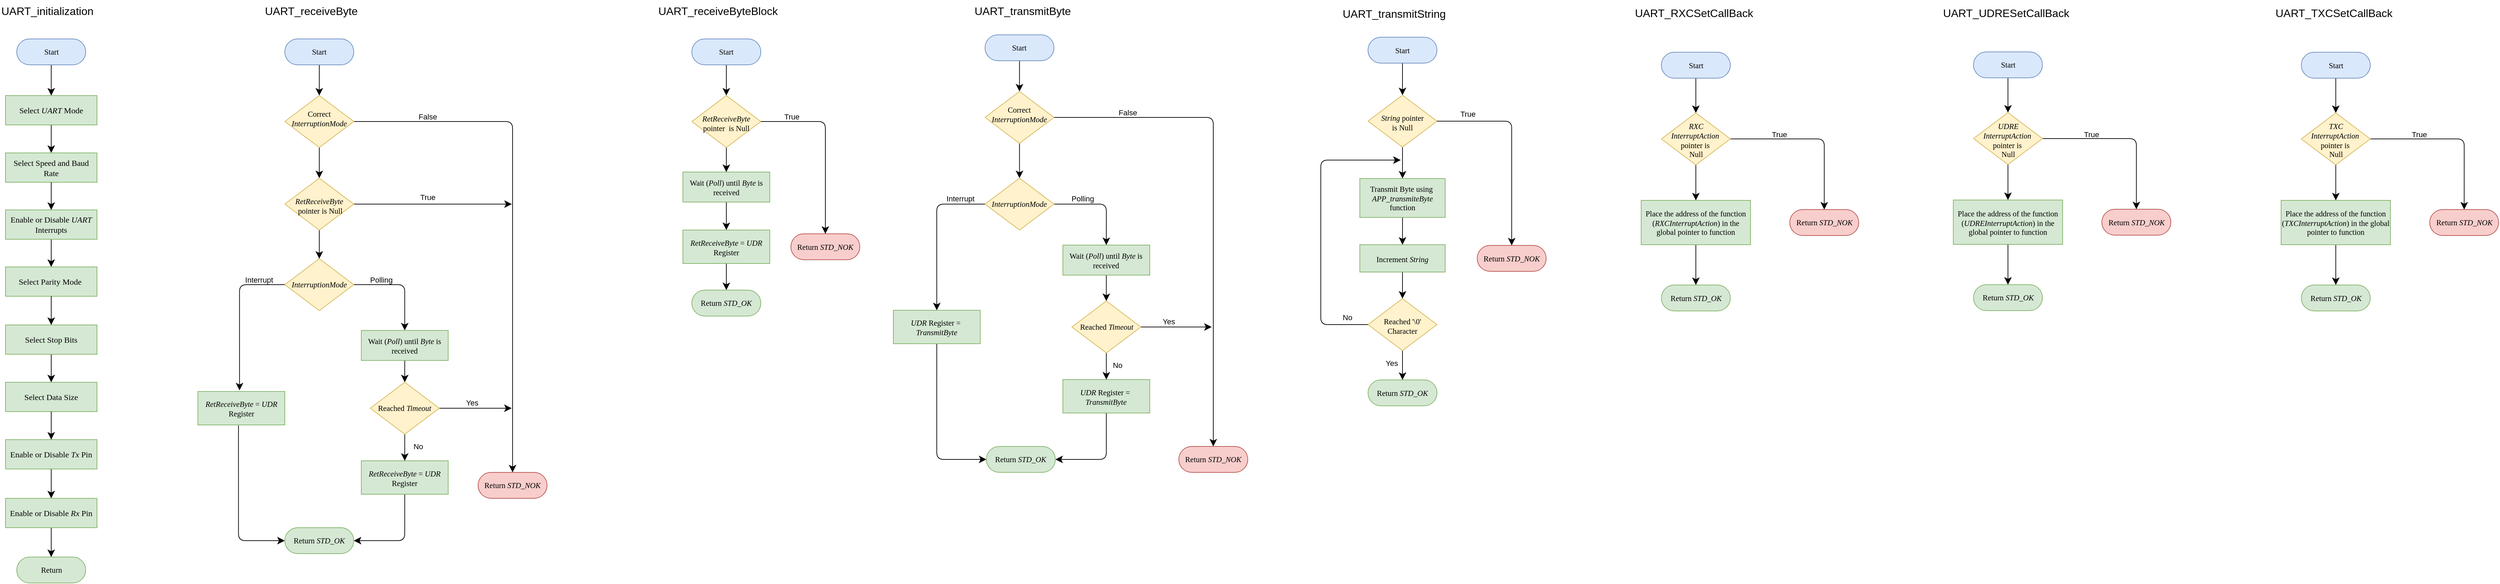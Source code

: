 <mxfile version="21.2.8" type="device">
  <diagram name="Page-1" id="soSLIvL3w8zBOmjOyrvq">
    <mxGraphModel dx="5084" dy="4393" grid="0" gridSize="10" guides="1" tooltips="1" connect="1" arrows="1" fold="1" page="0" pageScale="1" pageWidth="850" pageHeight="1100" math="0" shadow="0">
      <root>
        <mxCell id="0" />
        <mxCell id="1" parent="0" />
        <mxCell id="7Q6QF7ipipTU6xI_cD2L-33" style="edgeStyle=none;curved=1;rounded=0;orthogonalLoop=1;jettySize=auto;html=1;exitX=1;exitY=1;exitDx=0;exitDy=0;fontSize=12;startSize=8;endSize=8;" parent="1" edge="1">
          <mxGeometry relative="1" as="geometry">
            <mxPoint x="-1341.2" y="-3137" as="sourcePoint" />
            <mxPoint x="-1341.2" y="-3137" as="targetPoint" />
          </mxGeometry>
        </mxCell>
        <mxCell id="x10lBA2RIq0tz7GpBfrq-1" value="UART_initialization" style="text;whiteSpace=wrap;html=1;fontSize=16;" parent="1" vertex="1">
          <mxGeometry x="-2981" y="-3186" width="163" height="41" as="geometry" />
        </mxCell>
        <mxCell id="x10lBA2RIq0tz7GpBfrq-37" style="edgeStyle=none;curved=1;rounded=0;orthogonalLoop=1;jettySize=auto;html=1;fontSize=12;startSize=8;endSize=8;" parent="1" source="x10lBA2RIq0tz7GpBfrq-2" target="x10lBA2RIq0tz7GpBfrq-4" edge="1">
          <mxGeometry relative="1" as="geometry" />
        </mxCell>
        <UserObject label="&lt;div style=&quot;font-size: 1px&quot;&gt;&lt;font style=&quot;font-size: 11.29px; direction: ltr; letter-spacing: 0px; line-height: 120%; opacity: 1;&quot;&gt;Start&lt;br&gt;&lt;/font&gt;&lt;/div&gt;" Function="EN_DIO_Error_T DIO_init(uint8_t pinNumber, EN_DIO_PORT_T portNumber, EN_DIO_DIRECTION_T direction);" tags="Flowchart" id="x10lBA2RIq0tz7GpBfrq-2">
          <mxCell style="verticalAlign=middle;align=center;overflow=width;vsdxID=30;fillColor=#dae8fc;shape=stencil(tVLREoIgEPwaHnEQxsl3s/9gEpSJwDko7e+DsEkze2l627vdu5uFRaxyHe8FosR5sCcxqMZ3iO0Rpcp0ApQPCLEasUpaEC3Yi2lS3fOojOhsr3HDmObyMtsVcYqS29Qh5FEfklwrM5OXeUa/yjkcAwfr7TDpiyTfXvjkMR+Vw2A998qaBac5tAKHU1hq3i4oNwjRr9ofvayt/+Rk+yX/4iWA159KpXWKxJx/z0Bopfyw+g4=);strokeColor=#6c8ebf;spacingTop=-1;spacingBottom=-1;spacingLeft=-1;spacingRight=-1;points=[[0.5,1,0],[0.5,0,0],[0,0.5,0],[1,0.5,0]];labelBackgroundColor=none;rounded=1;html=1;whiteSpace=wrap;fontFamily=Calibri;" parent="1" vertex="1">
            <mxGeometry x="-2956.5" y="-3129" width="101" height="38" as="geometry" />
          </mxCell>
        </UserObject>
        <mxCell id="x10lBA2RIq0tz7GpBfrq-12" style="edgeStyle=none;curved=1;rounded=0;orthogonalLoop=1;jettySize=auto;html=1;fontSize=12;startSize=8;endSize=8;" parent="1" source="x10lBA2RIq0tz7GpBfrq-4" target="x10lBA2RIq0tz7GpBfrq-5" edge="1">
          <mxGeometry relative="1" as="geometry" />
        </mxCell>
        <UserObject label="&lt;div style=&quot;&quot;&gt;Select&amp;nbsp;&lt;i style=&quot;border-color: var(--border-color);&quot;&gt;UART&amp;nbsp;&lt;/i&gt;Mode&lt;br&gt;&lt;/div&gt;" Function="EN_DIO_Error_T DIO_toggle(uint8_t pinNumber, EN_DIO_PORT_T portNumber);  " tags="Flowchart" id="x10lBA2RIq0tz7GpBfrq-4">
          <mxCell style="verticalAlign=middle;align=center;overflow=width;vsdxID=274;fillColor=#d5e8d4;shape=stencil(nZBLDoAgDERP0z3SIyjew0SURgSD+Lu9kMZoXLhwN9O+tukAlrNpJg1SzDH4QW/URgNYgZTkjA4UkwJUgGXng+6DX1zLfmoymdXo17xh5zmRJ6Q42BWCfc2oJfdAr+Yv+AP9Cb7OJ3H/2JG1HNGz/84klThPVCc=);strokeColor=#82b366;spacingTop=-1;spacingBottom=-1;spacingLeft=-1;spacingRight=-1;points=[[0,0.5,0],[1,0.5,0],[0.5,1,0],[0.5,0,0]];labelBackgroundColor=none;rounded=1;html=1;whiteSpace=wrap;fontFamily=Calibri;" parent="1" vertex="1">
            <mxGeometry x="-2973" y="-3046" width="134" height="43" as="geometry" />
          </mxCell>
        </UserObject>
        <UserObject label="&lt;div style=&quot;&quot;&gt;Select Speed and Baud Rate&lt;br&gt;&lt;/div&gt;" Function="EN_DIO_Error_T DIO_toggle(uint8_t pinNumber, EN_DIO_PORT_T portNumber);  " tags="Flowchart" id="x10lBA2RIq0tz7GpBfrq-5">
          <mxCell style="verticalAlign=middle;align=center;overflow=width;vsdxID=274;fillColor=#d5e8d4;shape=stencil(nZBLDoAgDERP0z3SIyjew0SURgSD+Lu9kMZoXLhwN9O+tukAlrNpJg1SzDH4QW/URgNYgZTkjA4UkwJUgGXng+6DX1zLfmoymdXo17xh5zmRJ6Q42BWCfc2oJfdAr+Yv+AP9Cb7OJ3H/2JG1HNGz/84klThPVCc=);strokeColor=#82b366;spacingTop=-1;spacingBottom=-1;spacingLeft=-1;spacingRight=-1;points=[[0,0.5,0],[1,0.5,0],[0.5,1,0],[0.5,0,0]];labelBackgroundColor=none;rounded=1;html=1;whiteSpace=wrap;fontFamily=Calibri;" parent="1" vertex="1">
            <mxGeometry x="-2973" y="-2962" width="134" height="43" as="geometry" />
          </mxCell>
        </UserObject>
        <mxCell id="x10lBA2RIq0tz7GpBfrq-28" style="edgeStyle=none;curved=1;rounded=0;orthogonalLoop=1;jettySize=auto;html=1;fontSize=12;startSize=8;endSize=8;" parent="1" source="x10lBA2RIq0tz7GpBfrq-6" target="x10lBA2RIq0tz7GpBfrq-7" edge="1">
          <mxGeometry relative="1" as="geometry" />
        </mxCell>
        <UserObject label="&lt;div style=&quot;&quot;&gt;Enable or Disable &lt;i&gt;UART&lt;/i&gt;&lt;/div&gt;&lt;div style=&quot;&quot;&gt;Interrupts&lt;/div&gt;" Function="EN_DIO_Error_T DIO_toggle(uint8_t pinNumber, EN_DIO_PORT_T portNumber);  " tags="Flowchart" id="x10lBA2RIq0tz7GpBfrq-6">
          <mxCell style="verticalAlign=middle;align=center;overflow=width;vsdxID=274;fillColor=#d5e8d4;shape=stencil(nZBLDoAgDERP0z3SIyjew0SURgSD+Lu9kMZoXLhwN9O+tukAlrNpJg1SzDH4QW/URgNYgZTkjA4UkwJUgGXng+6DX1zLfmoymdXo17xh5zmRJ6Q42BWCfc2oJfdAr+Yv+AP9Cb7OJ3H/2JG1HNGz/84klThPVCc=);strokeColor=#82b366;spacingTop=-1;spacingBottom=-1;spacingLeft=-1;spacingRight=-1;points=[[0,0.5,0],[1,0.5,0],[0.5,1,0],[0.5,0,0]];labelBackgroundColor=none;rounded=1;html=1;whiteSpace=wrap;fontFamily=Calibri;" parent="1" vertex="1">
            <mxGeometry x="-2973" y="-2878.5" width="134" height="43" as="geometry" />
          </mxCell>
        </UserObject>
        <UserObject label="&lt;div style=&quot;&quot;&gt;Select Parity Mode&amp;nbsp;&lt;br&gt;&lt;/div&gt;" Function="EN_DIO_Error_T DIO_toggle(uint8_t pinNumber, EN_DIO_PORT_T portNumber);  " tags="Flowchart" id="x10lBA2RIq0tz7GpBfrq-7">
          <mxCell style="verticalAlign=middle;align=center;overflow=width;vsdxID=274;fillColor=#d5e8d4;shape=stencil(nZBLDoAgDERP0z3SIyjew0SURgSD+Lu9kMZoXLhwN9O+tukAlrNpJg1SzDH4QW/URgNYgZTkjA4UkwJUgGXng+6DX1zLfmoymdXo17xh5zmRJ6Q42BWCfc2oJfdAr+Yv+AP9Cb7OJ3H/2JG1HNGz/84klThPVCc=);strokeColor=#82b366;spacingTop=-1;spacingBottom=-1;spacingLeft=-1;spacingRight=-1;points=[[0,0.5,0],[1,0.5,0],[0.5,1,0],[0.5,0,0]];labelBackgroundColor=none;rounded=1;html=1;whiteSpace=wrap;fontFamily=Calibri;" parent="1" vertex="1">
            <mxGeometry x="-2973" y="-2795" width="134" height="43" as="geometry" />
          </mxCell>
        </UserObject>
        <mxCell id="x10lBA2RIq0tz7GpBfrq-33" style="edgeStyle=none;curved=1;rounded=0;orthogonalLoop=1;jettySize=auto;html=1;fontSize=12;startSize=8;endSize=8;" parent="1" source="x10lBA2RIq0tz7GpBfrq-8" target="x10lBA2RIq0tz7GpBfrq-9" edge="1">
          <mxGeometry relative="1" as="geometry" />
        </mxCell>
        <UserObject label="&lt;div style=&quot;&quot;&gt;Select Stop Bits&lt;br&gt;&lt;/div&gt;" Function="EN_DIO_Error_T DIO_toggle(uint8_t pinNumber, EN_DIO_PORT_T portNumber);  " tags="Flowchart" id="x10lBA2RIq0tz7GpBfrq-8">
          <mxCell style="verticalAlign=middle;align=center;overflow=width;vsdxID=274;fillColor=#d5e8d4;shape=stencil(nZBLDoAgDERP0z3SIyjew0SURgSD+Lu9kMZoXLhwN9O+tukAlrNpJg1SzDH4QW/URgNYgZTkjA4UkwJUgGXng+6DX1zLfmoymdXo17xh5zmRJ6Q42BWCfc2oJfdAr+Yv+AP9Cb7OJ3H/2JG1HNGz/84klThPVCc=);strokeColor=#82b366;spacingTop=-1;spacingBottom=-1;spacingLeft=-1;spacingRight=-1;points=[[0,0.5,0],[1,0.5,0],[0.5,1,0],[0.5,0,0]];labelBackgroundColor=none;rounded=1;html=1;whiteSpace=wrap;fontFamily=Calibri;" parent="1" vertex="1">
            <mxGeometry x="-2973" y="-2710" width="134" height="43" as="geometry" />
          </mxCell>
        </UserObject>
        <UserObject label="&lt;div style=&quot;&quot;&gt;Select Data Size&lt;br&gt;&lt;/div&gt;" Function="EN_DIO_Error_T DIO_toggle(uint8_t pinNumber, EN_DIO_PORT_T portNumber);  " tags="Flowchart" id="x10lBA2RIq0tz7GpBfrq-9">
          <mxCell style="verticalAlign=middle;align=center;overflow=width;vsdxID=274;fillColor=#d5e8d4;shape=stencil(nZBLDoAgDERP0z3SIyjew0SURgSD+Lu9kMZoXLhwN9O+tukAlrNpJg1SzDH4QW/URgNYgZTkjA4UkwJUgGXng+6DX1zLfmoymdXo17xh5zmRJ6Q42BWCfc2oJfdAr+Yv+AP9Cb7OJ3H/2JG1HNGz/84klThPVCc=);strokeColor=#82b366;spacingTop=-1;spacingBottom=-1;spacingLeft=-1;spacingRight=-1;points=[[0,0.5,0],[1,0.5,0],[0.5,1,0],[0.5,0,0]];labelBackgroundColor=none;rounded=1;html=1;whiteSpace=wrap;fontFamily=Calibri;" parent="1" vertex="1">
            <mxGeometry x="-2973" y="-2626" width="134" height="43" as="geometry" />
          </mxCell>
        </UserObject>
        <UserObject label="&lt;div style=&quot;font-size: 1px&quot;&gt;&lt;font style=&quot;font-size: 11.29px; direction: ltr; letter-spacing: 0px; line-height: 120%; opacity: 1;&quot;&gt;Return&lt;br&gt;&lt;/font&gt;&lt;/div&gt;" Function="EN_DIO_Error_T DIO_init(uint8_t pinNumber, EN_DIO_PORT_T portNumber, EN_DIO_DIRECTION_T direction);" tags="Flowchart" id="x10lBA2RIq0tz7GpBfrq-10">
          <mxCell style="verticalAlign=middle;align=center;overflow=width;vsdxID=52;fillColor=#d5e8d4;shape=stencil(tVLREoIgEPwaHnEQxsl3s/9gEpSJwDko7e+DsEkze2l627vdu5uFRaxyHe8FosR5sCcxqMZ3iO0Rpcp0ApQPCLEasUpaEC3Yi2lS3fOojOhsr3HDmObyMtsVcYqS29Qh5FEfklwrM5OXeUa/yjkcAwfr7TDpiyTfXvjkMR+Vw2A998qaBac5tAKHU1hq3i4oNwjRr9ofvayt/+Rk+yX/4iWA159KpXWKxJx/z0Bopfyw+g4=);strokeColor=#82b366;spacingTop=-1;spacingBottom=-1;spacingLeft=-1;spacingRight=-1;points=[[0.5,1,0],[0.5,0,0],[0,0.5,0],[1,0.5,0]];labelBackgroundColor=none;rounded=1;html=1;whiteSpace=wrap;fontFamily=Calibri;" parent="1" vertex="1">
            <mxGeometry x="-2956.5" y="-2370" width="101" height="38" as="geometry" />
          </mxCell>
        </UserObject>
        <mxCell id="x10lBA2RIq0tz7GpBfrq-21" style="edgeStyle=none;curved=1;rounded=0;orthogonalLoop=1;jettySize=auto;html=1;fontSize=12;startSize=8;endSize=8;" parent="1" source="x10lBA2RIq0tz7GpBfrq-18" target="x10lBA2RIq0tz7GpBfrq-19" edge="1">
          <mxGeometry relative="1" as="geometry" />
        </mxCell>
        <UserObject label="&lt;div style=&quot;&quot;&gt;Enable or Disable &lt;i&gt;Tx&lt;/i&gt; Pin&lt;/div&gt;" Function="EN_DIO_Error_T DIO_toggle(uint8_t pinNumber, EN_DIO_PORT_T portNumber);  " tags="Flowchart" id="x10lBA2RIq0tz7GpBfrq-18">
          <mxCell style="verticalAlign=middle;align=center;overflow=width;vsdxID=274;fillColor=#d5e8d4;shape=stencil(nZBLDoAgDERP0z3SIyjew0SURgSD+Lu9kMZoXLhwN9O+tukAlrNpJg1SzDH4QW/URgNYgZTkjA4UkwJUgGXng+6DX1zLfmoymdXo17xh5zmRJ6Q42BWCfc2oJfdAr+Yv+AP9Cb7OJ3H/2JG1HNGz/84klThPVCc=);strokeColor=#82b366;spacingTop=-1;spacingBottom=-1;spacingLeft=-1;spacingRight=-1;points=[[0,0.5,0],[1,0.5,0],[0.5,1,0],[0.5,0,0]];labelBackgroundColor=none;rounded=1;html=1;whiteSpace=wrap;fontFamily=Calibri;" parent="1" vertex="1">
            <mxGeometry x="-2973" y="-2542" width="134" height="43" as="geometry" />
          </mxCell>
        </UserObject>
        <mxCell id="x10lBA2RIq0tz7GpBfrq-22" style="edgeStyle=none;curved=1;rounded=0;orthogonalLoop=1;jettySize=auto;html=1;fontSize=12;startSize=8;endSize=8;" parent="1" source="x10lBA2RIq0tz7GpBfrq-19" target="x10lBA2RIq0tz7GpBfrq-10" edge="1">
          <mxGeometry relative="1" as="geometry" />
        </mxCell>
        <UserObject label="&lt;div style=&quot;&quot;&gt;Enable or Disable&amp;nbsp;&lt;i style=&quot;border-color: var(--border-color);&quot;&gt;Rx&lt;/i&gt;&amp;nbsp;Pin&lt;br&gt;&lt;/div&gt;" Function="EN_DIO_Error_T DIO_toggle(uint8_t pinNumber, EN_DIO_PORT_T portNumber);  " tags="Flowchart" id="x10lBA2RIq0tz7GpBfrq-19">
          <mxCell style="verticalAlign=middle;align=center;overflow=width;vsdxID=274;fillColor=#d5e8d4;shape=stencil(nZBLDoAgDERP0z3SIyjew0SURgSD+Lu9kMZoXLhwN9O+tukAlrNpJg1SzDH4QW/URgNYgZTkjA4UkwJUgGXng+6DX1zLfmoymdXo17xh5zmRJ6Q42BWCfc2oJfdAr+Yv+AP9Cb7OJ3H/2JG1HNGz/84klThPVCc=);strokeColor=#82b366;spacingTop=-1;spacingBottom=-1;spacingLeft=-1;spacingRight=-1;points=[[0,0.5,0],[1,0.5,0],[0.5,1,0],[0.5,0,0]];labelBackgroundColor=none;rounded=1;html=1;whiteSpace=wrap;fontFamily=Calibri;" parent="1" vertex="1">
            <mxGeometry x="-2973" y="-2456" width="134" height="43" as="geometry" />
          </mxCell>
        </UserObject>
        <mxCell id="x10lBA2RIq0tz7GpBfrq-23" style="edgeStyle=none;curved=1;rounded=0;orthogonalLoop=1;jettySize=auto;html=1;exitX=1;exitY=0.5;exitDx=0;exitDy=0;fontSize=12;startSize=8;endSize=8;" parent="1" source="x10lBA2RIq0tz7GpBfrq-1" target="x10lBA2RIq0tz7GpBfrq-1" edge="1">
          <mxGeometry relative="1" as="geometry" />
        </mxCell>
        <mxCell id="x10lBA2RIq0tz7GpBfrq-24" style="edgeStyle=none;curved=1;rounded=0;orthogonalLoop=1;jettySize=auto;html=1;fontSize=12;startSize=8;endSize=8;entryX=0.5;entryY=0;entryDx=0;entryDy=0;entryPerimeter=0;" parent="1" source="x10lBA2RIq0tz7GpBfrq-5" target="x10lBA2RIq0tz7GpBfrq-6" edge="1">
          <mxGeometry relative="1" as="geometry">
            <mxPoint x="-2906.5" y="-2919" as="sourcePoint" />
            <mxPoint x="-2906.5" y="-2878" as="targetPoint" />
          </mxGeometry>
        </mxCell>
        <mxCell id="x10lBA2RIq0tz7GpBfrq-29" style="edgeStyle=none;curved=1;rounded=0;orthogonalLoop=1;jettySize=auto;html=1;fontSize=12;startSize=8;endSize=8;exitX=0.5;exitY=1;exitDx=0;exitDy=0;exitPerimeter=0;entryX=0.5;entryY=0;entryDx=0;entryDy=0;entryPerimeter=0;" parent="1" source="x10lBA2RIq0tz7GpBfrq-7" target="x10lBA2RIq0tz7GpBfrq-8" edge="1">
          <mxGeometry relative="1" as="geometry">
            <mxPoint x="-2906.08" y="-2750" as="sourcePoint" />
            <mxPoint x="-2906.08" y="-2709" as="targetPoint" />
          </mxGeometry>
        </mxCell>
        <mxCell id="x10lBA2RIq0tz7GpBfrq-34" style="edgeStyle=none;curved=1;rounded=0;orthogonalLoop=1;jettySize=auto;html=1;fontSize=12;startSize=8;endSize=8;exitX=0.5;exitY=1;exitDx=0;exitDy=0;exitPerimeter=0;" parent="1" source="x10lBA2RIq0tz7GpBfrq-9" target="x10lBA2RIq0tz7GpBfrq-18" edge="1">
          <mxGeometry relative="1" as="geometry">
            <mxPoint x="-2906" y="-2580" as="sourcePoint" />
            <mxPoint x="-2906.17" y="-2542" as="targetPoint" />
          </mxGeometry>
        </mxCell>
        <mxCell id="x10lBA2RIq0tz7GpBfrq-38" value="UART_receiveByte" style="text;whiteSpace=wrap;html=1;fontSize=16;" parent="1" vertex="1">
          <mxGeometry x="-2595.5" y="-3186" width="164" height="41" as="geometry" />
        </mxCell>
        <mxCell id="x10lBA2RIq0tz7GpBfrq-66" style="edgeStyle=none;curved=1;rounded=0;orthogonalLoop=1;jettySize=auto;html=1;entryX=0.5;entryY=0;entryDx=0;entryDy=0;entryPerimeter=0;fontSize=12;startSize=8;endSize=8;" parent="1" source="x10lBA2RIq0tz7GpBfrq-67" target="x10lBA2RIq0tz7GpBfrq-70" edge="1">
          <mxGeometry relative="1" as="geometry" />
        </mxCell>
        <UserObject label="&lt;div style=&quot;font-size: 1px&quot;&gt;&lt;font style=&quot;font-size: 11.29px; direction: ltr; letter-spacing: 0px; line-height: 120%; opacity: 1;&quot;&gt;Start&lt;/font&gt;&lt;/div&gt;" Function="EN_DIO_Error_T DIO_init(uint8_t pinNumber, EN_DIO_PORT_T portNumber, EN_DIO_DIRECTION_T direction);" tags="Flowchart" id="x10lBA2RIq0tz7GpBfrq-67">
          <mxCell style="verticalAlign=middle;align=center;overflow=width;vsdxID=30;fillColor=#dae8fc;shape=stencil(tVLREoIgEPwaHnEQxsl3s/9gEpSJwDko7e+DsEkze2l627vdu5uFRaxyHe8FosR5sCcxqMZ3iO0Rpcp0ApQPCLEasUpaEC3Yi2lS3fOojOhsr3HDmObyMtsVcYqS29Qh5FEfklwrM5OXeUa/yjkcAwfr7TDpiyTfXvjkMR+Vw2A998qaBac5tAKHU1hq3i4oNwjRr9ofvayt/+Rk+yX/4iWA159KpXWKxJx/z0Bopfyw+g4=);strokeColor=#6c8ebf;spacingTop=-1;spacingBottom=-1;spacingLeft=-1;spacingRight=-1;points=[[0.5,1,0],[0.5,0,0],[0,0.5,0],[1,0.5,0]];labelBackgroundColor=none;rounded=1;html=1;whiteSpace=wrap;fontFamily=Calibri;" parent="1" vertex="1">
            <mxGeometry x="-2564" y="-3129" width="101" height="38" as="geometry" />
          </mxCell>
        </UserObject>
        <mxCell id="x10lBA2RIq0tz7GpBfrq-68" style="edgeStyle=none;curved=1;rounded=0;orthogonalLoop=1;jettySize=auto;html=1;entryX=0.5;entryY=0;entryDx=0;entryDy=0;entryPerimeter=0;fontSize=12;startSize=8;endSize=8;" parent="1" source="x10lBA2RIq0tz7GpBfrq-70" target="x10lBA2RIq0tz7GpBfrq-75" edge="1">
          <mxGeometry relative="1" as="geometry" />
        </mxCell>
        <mxCell id="x10lBA2RIq0tz7GpBfrq-69" style="edgeStyle=orthogonalEdgeStyle;rounded=1;orthogonalLoop=1;jettySize=auto;html=1;entryX=0.5;entryY=0;entryDx=0;entryDy=0;entryPerimeter=0;fontSize=12;startSize=8;endSize=8;exitX=1;exitY=0.5;exitDx=0;exitDy=0;exitPerimeter=0;" parent="1" source="x10lBA2RIq0tz7GpBfrq-70" target="x10lBA2RIq0tz7GpBfrq-90" edge="1">
          <mxGeometry relative="1" as="geometry" />
        </mxCell>
        <UserObject label="" Function="EN_DIO_Error_T DIO_init(uint8_t pinNumber, EN_DIO_PORT_T portNumber, EN_DIO_DIRECTION_T direction);" tags="Flowchart" id="x10lBA2RIq0tz7GpBfrq-70">
          <mxCell style="vsdxID=219;fillColor=#fff2cc;shape=stencil(UzV2Ls5ILEhVNTIoLinKz04tz0wpyVA1dlE1MsrMy0gtyiwBslSNXVWNndPyi1LTi/JL81Ig/IJEkEoQKze/DGRCBUSfAUiHkUElhGcK4bpBVOZk5iGpNEVVikeloQHZpsK0YlWLz1QgA+HFtMycHEgIIcujBwlQCBKcxq4A);strokeColor=#d6b656;spacingTop=-1;spacingBottom=-1;spacingLeft=-1;spacingRight=-1;points=[[0,0.5,0],[1,0.5,0],[0.5,0,0],[0.5,1,0]];labelBackgroundColor=none;rounded=1;html=1;whiteSpace=wrap;fontFamily=Calibri;" parent="1" vertex="1">
            <mxGeometry x="-2564" y="-3046" width="101" height="76" as="geometry" />
          </mxCell>
        </UserObject>
        <mxCell id="x10lBA2RIq0tz7GpBfrq-71" value="&lt;div style=&quot;font-size: 11.29px;&quot;&gt;Correct &lt;i&gt;InterruptionMode&lt;/i&gt;&lt;/div&gt;" style="text;vsdxID=219;fillColor=none;gradientColor=none;strokeColor=none;spacingTop=-1;spacingBottom=-1;spacingLeft=-1;spacingRight=-1;points=[[0,0.5,0],[1,0.5,0],[0.5,0,0],[0.5,1,0]];labelBackgroundColor=none;rounded=1;html=1;whiteSpace=wrap;verticalAlign=middle;align=center;overflow=width;;html=1;fontColor=#000000;fontFamily=Calibri;" parent="x10lBA2RIq0tz7GpBfrq-70" vertex="1">
          <mxGeometry x="8.16" y="5.42" width="84.67" height="57.15" as="geometry" />
        </mxCell>
        <mxCell id="x10lBA2RIq0tz7GpBfrq-72" value="&lt;font style=&quot;font-size: 11px;&quot;&gt;False&lt;/font&gt;" style="text;html=1;align=center;verticalAlign=middle;resizable=0;points=[];autosize=1;strokeColor=none;fillColor=none;fontSize=16;" parent="1" vertex="1">
          <mxGeometry x="-2378" y="-3033" width="45" height="31" as="geometry" />
        </mxCell>
        <mxCell id="x10lBA2RIq0tz7GpBfrq-73" style="edgeStyle=none;curved=1;rounded=0;orthogonalLoop=1;jettySize=auto;html=1;fontSize=12;startSize=8;endSize=8;" parent="1" source="x10lBA2RIq0tz7GpBfrq-75" target="x10lBA2RIq0tz7GpBfrq-79" edge="1">
          <mxGeometry relative="1" as="geometry" />
        </mxCell>
        <mxCell id="x10lBA2RIq0tz7GpBfrq-74" style="edgeStyle=none;curved=1;rounded=0;orthogonalLoop=1;jettySize=auto;html=1;fontSize=12;startSize=8;endSize=8;" parent="1" source="x10lBA2RIq0tz7GpBfrq-75" edge="1">
          <mxGeometry relative="1" as="geometry">
            <mxPoint x="-2231.571" y="-2887" as="targetPoint" />
          </mxGeometry>
        </mxCell>
        <UserObject label="" Function="EN_DIO_Error_T DIO_init(uint8_t pinNumber, EN_DIO_PORT_T portNumber, EN_DIO_DIRECTION_T direction);" tags="Flowchart" id="x10lBA2RIq0tz7GpBfrq-75">
          <mxCell style="vsdxID=219;fillColor=#fff2cc;shape=stencil(UzV2Ls5ILEhVNTIoLinKz04tz0wpyVA1dlE1MsrMy0gtyiwBslSNXVWNndPyi1LTi/JL81Ig/IJEkEoQKze/DGRCBUSfAUiHkUElhGcK4bpBVOZk5iGpNEVVikeloQHZpsK0YlWLz1QgA+HFtMycHEgIIcujBwlQCBKcxq4A);strokeColor=#d6b656;spacingTop=-1;spacingBottom=-1;spacingLeft=-1;spacingRight=-1;points=[[0,0.5,0],[1,0.5,0],[0.5,0,0],[0.5,1,0]];labelBackgroundColor=none;rounded=1;html=1;whiteSpace=wrap;fontFamily=Calibri;" parent="1" vertex="1">
            <mxGeometry x="-2564" y="-2925" width="101" height="76" as="geometry" />
          </mxCell>
        </UserObject>
        <mxCell id="x10lBA2RIq0tz7GpBfrq-76" value="&lt;div style=&quot;font-size: 11.29px;&quot;&gt;&lt;i&gt;RetReceiveByte&lt;/i&gt;&lt;/div&gt;&lt;div style=&quot;font-size: 11.29px;&quot;&gt;&lt;span style=&quot;background-color: initial;&quot;&gt;&amp;nbsp;pointer is Null&lt;/span&gt;&lt;/div&gt;" style="text;vsdxID=219;fillColor=none;gradientColor=none;strokeColor=none;spacingTop=-1;spacingBottom=-1;spacingLeft=-1;spacingRight=-1;points=[[0,0.5,0],[1,0.5,0],[0.5,0,0],[0.5,1,0]];labelBackgroundColor=none;rounded=1;html=1;whiteSpace=wrap;verticalAlign=middle;align=center;overflow=width;;html=1;fontColor=#000000;fontFamily=Calibri;" parent="x10lBA2RIq0tz7GpBfrq-75" vertex="1">
          <mxGeometry x="8.16" y="12" width="84.67" height="57.15" as="geometry" />
        </mxCell>
        <mxCell id="x10lBA2RIq0tz7GpBfrq-77" style="edgeStyle=orthogonalEdgeStyle;rounded=1;orthogonalLoop=1;jettySize=auto;html=1;entryX=0.5;entryY=0;entryDx=0;entryDy=0;fontSize=12;startSize=8;endSize=8;exitX=1;exitY=0.5;exitDx=0;exitDy=0;exitPerimeter=0;" parent="1" source="x10lBA2RIq0tz7GpBfrq-79" target="x10lBA2RIq0tz7GpBfrq-84" edge="1">
          <mxGeometry relative="1" as="geometry" />
        </mxCell>
        <mxCell id="x10lBA2RIq0tz7GpBfrq-78" style="edgeStyle=orthogonalEdgeStyle;rounded=1;orthogonalLoop=1;jettySize=auto;html=1;entryX=0.479;entryY=-0.034;entryDx=0;entryDy=0;fontSize=12;startSize=8;endSize=8;exitX=0;exitY=0.5;exitDx=0;exitDy=0;exitPerimeter=0;entryPerimeter=0;" parent="1" source="x10lBA2RIq0tz7GpBfrq-79" target="x10lBA2RIq0tz7GpBfrq-101" edge="1">
          <mxGeometry relative="1" as="geometry">
            <mxPoint x="-2634.375" y="-2612" as="targetPoint" />
          </mxGeometry>
        </mxCell>
        <UserObject label="" Function="EN_DIO_Error_T DIO_init(uint8_t pinNumber, EN_DIO_PORT_T portNumber, EN_DIO_DIRECTION_T direction);" tags="Flowchart" id="x10lBA2RIq0tz7GpBfrq-79">
          <mxCell style="vsdxID=219;fillColor=#fff2cc;shape=stencil(UzV2Ls5ILEhVNTIoLinKz04tz0wpyVA1dlE1MsrMy0gtyiwBslSNXVWNndPyi1LTi/JL81Ig/IJEkEoQKze/DGRCBUSfAUiHkUElhGcK4bpBVOZk5iGpNEVVikeloQHZpsK0YlWLz1QgA+HFtMycHEgIIcujBwlQCBKcxq4A);strokeColor=#d6b656;spacingTop=-1;spacingBottom=-1;spacingLeft=-1;spacingRight=-1;points=[[0,0.5,0],[1,0.5,0],[0.5,0,0],[0.5,1,0]];labelBackgroundColor=none;rounded=1;html=1;whiteSpace=wrap;fontFamily=Calibri;" parent="1" vertex="1">
            <mxGeometry x="-2564" y="-2807" width="101" height="76" as="geometry" />
          </mxCell>
        </UserObject>
        <mxCell id="x10lBA2RIq0tz7GpBfrq-80" value="&lt;div style=&quot;font-size: 11.29px;&quot;&gt;&lt;i&gt;InterruptionMode&lt;/i&gt;&lt;/div&gt;" style="text;vsdxID=219;fillColor=none;gradientColor=none;strokeColor=none;spacingTop=-1;spacingBottom=-1;spacingLeft=-1;spacingRight=-1;points=[[0,0.5,0],[1,0.5,0],[0.5,0,0],[0.5,1,0]];labelBackgroundColor=none;rounded=1;html=1;whiteSpace=wrap;verticalAlign=middle;align=center;overflow=width;;html=1;fontColor=#000000;fontFamily=Calibri;" parent="x10lBA2RIq0tz7GpBfrq-79" vertex="1">
          <mxGeometry x="8.16" y="9.42" width="84.67" height="57.15" as="geometry" />
        </mxCell>
        <mxCell id="x10lBA2RIq0tz7GpBfrq-81" value="&lt;font style=&quot;font-size: 11px;&quot;&gt;Polling&lt;/font&gt;" style="text;html=1;align=center;verticalAlign=middle;resizable=0;points=[];autosize=1;strokeColor=none;fillColor=none;fontSize=16;" parent="1" vertex="1">
          <mxGeometry x="-2449" y="-2794" width="51" height="31" as="geometry" />
        </mxCell>
        <mxCell id="x10lBA2RIq0tz7GpBfrq-82" value="&lt;font style=&quot;font-size: 11px;&quot;&gt;Interrupt&lt;/font&gt;" style="text;html=1;align=center;verticalAlign=middle;resizable=0;points=[];autosize=1;strokeColor=none;fillColor=none;fontSize=16;" parent="1" vertex="1">
          <mxGeometry x="-2632" y="-2794" width="59" height="31" as="geometry" />
        </mxCell>
        <mxCell id="x10lBA2RIq0tz7GpBfrq-95" style="edgeStyle=none;curved=1;rounded=0;orthogonalLoop=1;jettySize=auto;html=1;entryX=0.5;entryY=0;entryDx=0;entryDy=0;entryPerimeter=0;fontSize=12;startSize=8;endSize=8;" parent="1" source="x10lBA2RIq0tz7GpBfrq-84" target="x10lBA2RIq0tz7GpBfrq-92" edge="1">
          <mxGeometry relative="1" as="geometry" />
        </mxCell>
        <mxCell id="x10lBA2RIq0tz7GpBfrq-84" value="&lt;p style=&quot;line-height: 80%;&quot;&gt;&lt;font face=&quot;Calibri&quot;&gt;&lt;span style=&quot;font-size: 11.29px;&quot;&gt;Wait (&lt;i&gt;Poll&lt;/i&gt;) until &lt;i&gt;Byte&lt;/i&gt; is received&lt;/span&gt;&lt;/font&gt;&lt;/p&gt;" style="rounded=0;whiteSpace=wrap;html=1;fontSize=16;fillColor=#d5e8d4;strokeColor=#82b366;" parent="1" vertex="1">
          <mxGeometry x="-2452" y="-2702" width="127.25" height="44" as="geometry" />
        </mxCell>
        <mxCell id="x10lBA2RIq0tz7GpBfrq-85" style="edgeStyle=orthogonalEdgeStyle;rounded=1;orthogonalLoop=1;jettySize=auto;html=1;entryX=1;entryY=0.5;entryDx=0;entryDy=0;entryPerimeter=0;fontSize=12;startSize=8;endSize=8;exitX=0.5;exitY=1;exitDx=0;exitDy=0;" parent="1" source="x10lBA2RIq0tz7GpBfrq-86" target="x10lBA2RIq0tz7GpBfrq-89" edge="1">
          <mxGeometry relative="1" as="geometry" />
        </mxCell>
        <mxCell id="x10lBA2RIq0tz7GpBfrq-86" value="&lt;p style=&quot;line-height: 80%;&quot;&gt;&lt;i style=&quot;border-color: var(--border-color); font-family: Calibri; font-size: 11.29px;&quot;&gt;RetReceiveByte&lt;/i&gt;&lt;span style=&quot;border-color: var(--border-color); font-family: Calibri; font-size: 11.29px;&quot;&gt; = &lt;i&gt;UDR &lt;/i&gt;Register&lt;/span&gt;&lt;br&gt;&lt;/p&gt;" style="rounded=0;whiteSpace=wrap;html=1;fontSize=16;fillColor=#d5e8d4;strokeColor=#82b366;" parent="1" vertex="1">
          <mxGeometry x="-2452" y="-2511" width="127.25" height="49" as="geometry" />
        </mxCell>
        <mxCell id="x10lBA2RIq0tz7GpBfrq-87" style="edgeStyle=orthogonalEdgeStyle;rounded=1;orthogonalLoop=1;jettySize=auto;html=1;entryX=0;entryY=0.5;entryDx=0;entryDy=0;entryPerimeter=0;fontSize=12;startSize=8;endSize=8;exitX=0.467;exitY=1.015;exitDx=0;exitDy=0;exitPerimeter=0;" parent="1" source="x10lBA2RIq0tz7GpBfrq-101" target="x10lBA2RIq0tz7GpBfrq-89" edge="1">
          <mxGeometry relative="1" as="geometry">
            <mxPoint x="-2634.375" y="-2550" as="sourcePoint" />
          </mxGeometry>
        </mxCell>
        <UserObject label="&lt;div style=&quot;font-size: 1px&quot;&gt;&lt;font style=&quot;font-size: 11.29px; direction: ltr; letter-spacing: 0px; line-height: 120%; opacity: 1;&quot;&gt;Return &lt;i&gt;STD_OK&lt;/i&gt;&lt;/font&gt;&lt;/div&gt;" Function="EN_DIO_Error_T DIO_init(uint8_t pinNumber, EN_DIO_PORT_T portNumber, EN_DIO_DIRECTION_T direction);" tags="Flowchart" id="x10lBA2RIq0tz7GpBfrq-89">
          <mxCell style="verticalAlign=middle;align=center;overflow=width;vsdxID=52;fillColor=#d5e8d4;shape=stencil(tVLREoIgEPwaHnEQxsl3s/9gEpSJwDko7e+DsEkze2l627vdu5uFRaxyHe8FosR5sCcxqMZ3iO0Rpcp0ApQPCLEasUpaEC3Yi2lS3fOojOhsr3HDmObyMtsVcYqS29Qh5FEfklwrM5OXeUa/yjkcAwfr7TDpiyTfXvjkMR+Vw2A998qaBac5tAKHU1hq3i4oNwjRr9ofvayt/+Rk+yX/4iWA159KpXWKxJx/z0Bopfyw+g4=);strokeColor=#82b366;spacingTop=-1;spacingBottom=-1;spacingLeft=-1;spacingRight=-1;points=[[0.5,1,0],[0.5,0,0],[0,0.5,0],[1,0.5,0]];labelBackgroundColor=none;rounded=1;html=1;whiteSpace=wrap;fontFamily=Calibri;" parent="1" vertex="1">
            <mxGeometry x="-2564" y="-2413" width="101" height="38" as="geometry" />
          </mxCell>
        </UserObject>
        <UserObject label="&lt;div style=&quot;font-size: 1px&quot;&gt;&lt;font style=&quot;font-size: 11.29px; direction: ltr; letter-spacing: 0px; line-height: 120%; opacity: 1;&quot;&gt;Return &lt;i&gt;STD_NOK&lt;/i&gt;&lt;/font&gt;&lt;/div&gt;" Function="EN_DIO_Error_T DIO_init(uint8_t pinNumber, EN_DIO_PORT_T portNumber, EN_DIO_DIRECTION_T direction);" tags="Flowchart" id="x10lBA2RIq0tz7GpBfrq-90">
          <mxCell style="verticalAlign=middle;align=center;overflow=width;vsdxID=52;fillColor=#f8cecc;shape=stencil(tVLREoIgEPwaHnEQxsl3s/9gEpSJwDko7e+DsEkze2l627vdu5uFRaxyHe8FosR5sCcxqMZ3iO0Rpcp0ApQPCLEasUpaEC3Yi2lS3fOojOhsr3HDmObyMtsVcYqS29Qh5FEfklwrM5OXeUa/yjkcAwfr7TDpiyTfXvjkMR+Vw2A998qaBac5tAKHU1hq3i4oNwjRr9ofvayt/+Rk+yX/4iWA159KpXWKxJx/z0Bopfyw+g4=);strokeColor=#b85450;spacingTop=-1;spacingBottom=-1;spacingLeft=-1;spacingRight=-1;points=[[0.5,1,0],[0.5,0,0],[0,0.5,0],[1,0.5,0]];labelBackgroundColor=none;rounded=1;html=1;whiteSpace=wrap;fontFamily=Calibri;" parent="1" vertex="1">
            <mxGeometry x="-2281" y="-2494" width="101" height="38" as="geometry" />
          </mxCell>
        </UserObject>
        <mxCell id="x10lBA2RIq0tz7GpBfrq-91" value="&lt;font style=&quot;font-size: 11px;&quot;&gt;True&lt;/font&gt;" style="text;html=1;align=center;verticalAlign=middle;resizable=0;points=[];autosize=1;strokeColor=none;fillColor=none;fontSize=16;" parent="1" vertex="1">
          <mxGeometry x="-2375.5" y="-2915" width="40" height="31" as="geometry" />
        </mxCell>
        <mxCell id="x10lBA2RIq0tz7GpBfrq-94" style="edgeStyle=none;curved=1;rounded=0;orthogonalLoop=1;jettySize=auto;html=1;entryX=0.5;entryY=0;entryDx=0;entryDy=0;fontSize=12;startSize=8;endSize=8;" parent="1" source="x10lBA2RIq0tz7GpBfrq-92" target="x10lBA2RIq0tz7GpBfrq-86" edge="1">
          <mxGeometry relative="1" as="geometry" />
        </mxCell>
        <mxCell id="x10lBA2RIq0tz7GpBfrq-99" style="edgeStyle=none;curved=1;rounded=0;orthogonalLoop=1;jettySize=auto;html=1;fontSize=12;startSize=8;endSize=8;" parent="1" source="x10lBA2RIq0tz7GpBfrq-92" edge="1">
          <mxGeometry relative="1" as="geometry">
            <mxPoint x="-2231.793" y="-2588" as="targetPoint" />
          </mxGeometry>
        </mxCell>
        <UserObject label="" Function="EN_DIO_Error_T DIO_init(uint8_t pinNumber, EN_DIO_PORT_T portNumber, EN_DIO_DIRECTION_T direction);" tags="Flowchart" id="x10lBA2RIq0tz7GpBfrq-92">
          <mxCell style="vsdxID=219;fillColor=#fff2cc;shape=stencil(UzV2Ls5ILEhVNTIoLinKz04tz0wpyVA1dlE1MsrMy0gtyiwBslSNXVWNndPyi1LTi/JL81Ig/IJEkEoQKze/DGRCBUSfAUiHkUElhGcK4bpBVOZk5iGpNEVVikeloQHZpsK0YlWLz1QgA+HFtMycHEgIIcujBwlQCBKcxq4A);strokeColor=#d6b656;spacingTop=-1;spacingBottom=-1;spacingLeft=-1;spacingRight=-1;points=[[0,0.5,0],[1,0.5,0],[0.5,0,0],[0.5,1,0]];labelBackgroundColor=none;rounded=1;html=1;whiteSpace=wrap;fontFamily=Calibri;" parent="1" vertex="1">
            <mxGeometry x="-2438.87" y="-2626" width="101" height="76" as="geometry" />
          </mxCell>
        </UserObject>
        <mxCell id="x10lBA2RIq0tz7GpBfrq-93" value="&lt;div style=&quot;font-size: 11.29px;&quot;&gt;Reached &lt;i&gt;Timeout&lt;/i&gt;&lt;/div&gt;" style="text;vsdxID=219;fillColor=none;gradientColor=none;strokeColor=none;spacingTop=-1;spacingBottom=-1;spacingLeft=-1;spacingRight=-1;points=[[0,0.5,0],[1,0.5,0],[0.5,0,0],[0.5,1,0]];labelBackgroundColor=none;rounded=1;html=1;whiteSpace=wrap;verticalAlign=middle;align=center;overflow=width;;html=1;fontColor=#000000;fontFamily=Calibri;" parent="x10lBA2RIq0tz7GpBfrq-92" vertex="1">
          <mxGeometry x="8.16" y="9.42" width="84.67" height="57.15" as="geometry" />
        </mxCell>
        <mxCell id="x10lBA2RIq0tz7GpBfrq-97" value="&lt;font style=&quot;font-size: 11px;&quot;&gt;No&lt;/font&gt;" style="text;html=1;align=center;verticalAlign=middle;resizable=0;points=[];autosize=1;strokeColor=none;fillColor=none;fontSize=16;" parent="1" vertex="1">
          <mxGeometry x="-2385" y="-2550" width="32" height="31" as="geometry" />
        </mxCell>
        <mxCell id="x10lBA2RIq0tz7GpBfrq-100" value="&lt;font style=&quot;font-size: 11px;&quot;&gt;Yes&lt;/font&gt;" style="text;html=1;align=center;verticalAlign=middle;resizable=0;points=[];autosize=1;strokeColor=none;fillColor=none;fontSize=16;" parent="1" vertex="1">
          <mxGeometry x="-2308" y="-2614" width="36" height="31" as="geometry" />
        </mxCell>
        <mxCell id="x10lBA2RIq0tz7GpBfrq-101" value="&lt;p style=&quot;line-height: 80%;&quot;&gt;&lt;i style=&quot;border-color: var(--border-color); font-family: Calibri; font-size: 11.29px;&quot;&gt;RetReceiveByte&lt;/i&gt;&lt;span style=&quot;border-color: var(--border-color); font-family: Calibri; font-size: 11.29px;&quot;&gt; = &lt;i&gt;UDR &lt;/i&gt;Register&lt;/span&gt;&lt;br&gt;&lt;/p&gt;" style="rounded=0;whiteSpace=wrap;html=1;fontSize=16;fillColor=#d5e8d4;strokeColor=#82b366;" parent="1" vertex="1">
          <mxGeometry x="-2691.25" y="-2612.5" width="127.25" height="49" as="geometry" />
        </mxCell>
        <mxCell id="x10lBA2RIq0tz7GpBfrq-102" value="UART_receiveByteBlock" style="text;whiteSpace=wrap;html=1;fontSize=16;" parent="1" vertex="1">
          <mxGeometry x="-2019" y="-3186" width="203" height="41" as="geometry" />
        </mxCell>
        <mxCell id="x10lBA2RIq0tz7GpBfrq-107" style="edgeStyle=none;curved=1;rounded=0;orthogonalLoop=1;jettySize=auto;html=1;entryX=0.5;entryY=0;entryDx=0;entryDy=0;entryPerimeter=0;fontSize=12;startSize=8;endSize=8;" parent="1" source="x10lBA2RIq0tz7GpBfrq-104" target="x10lBA2RIq0tz7GpBfrq-105" edge="1">
          <mxGeometry relative="1" as="geometry" />
        </mxCell>
        <UserObject label="&lt;div style=&quot;font-size: 1px&quot;&gt;&lt;font style=&quot;font-size: 11.29px; direction: ltr; letter-spacing: 0px; line-height: 120%; opacity: 1;&quot;&gt;Start&lt;/font&gt;&lt;/div&gt;" Function="EN_DIO_Error_T DIO_init(uint8_t pinNumber, EN_DIO_PORT_T portNumber, EN_DIO_DIRECTION_T direction);" tags="Flowchart" id="x10lBA2RIq0tz7GpBfrq-104">
          <mxCell style="verticalAlign=middle;align=center;overflow=width;vsdxID=30;fillColor=#dae8fc;shape=stencil(tVLREoIgEPwaHnEQxsl3s/9gEpSJwDko7e+DsEkze2l627vdu5uFRaxyHe8FosR5sCcxqMZ3iO0Rpcp0ApQPCLEasUpaEC3Yi2lS3fOojOhsr3HDmObyMtsVcYqS29Qh5FEfklwrM5OXeUa/yjkcAwfr7TDpiyTfXvjkMR+Vw2A998qaBac5tAKHU1hq3i4oNwjRr9ofvayt/+Rk+yX/4iWA159KpXWKxJx/z0Bopfyw+g4=);strokeColor=#6c8ebf;spacingTop=-1;spacingBottom=-1;spacingLeft=-1;spacingRight=-1;points=[[0.5,1,0],[0.5,0,0],[0,0.5,0],[1,0.5,0]];labelBackgroundColor=none;rounded=1;html=1;whiteSpace=wrap;fontFamily=Calibri;" parent="1" vertex="1">
            <mxGeometry x="-1968" y="-3129" width="101" height="38" as="geometry" />
          </mxCell>
        </UserObject>
        <mxCell id="x10lBA2RIq0tz7GpBfrq-120" style="edgeStyle=none;curved=1;rounded=0;orthogonalLoop=1;jettySize=auto;html=1;entryX=0.5;entryY=0;entryDx=0;entryDy=0;fontSize=12;startSize=8;endSize=8;" parent="1" source="x10lBA2RIq0tz7GpBfrq-105" target="x10lBA2RIq0tz7GpBfrq-114" edge="1">
          <mxGeometry relative="1" as="geometry" />
        </mxCell>
        <UserObject label="" Function="EN_DIO_Error_T DIO_init(uint8_t pinNumber, EN_DIO_PORT_T portNumber, EN_DIO_DIRECTION_T direction);" tags="Flowchart" id="x10lBA2RIq0tz7GpBfrq-105">
          <mxCell style="vsdxID=219;fillColor=#fff2cc;shape=stencil(UzV2Ls5ILEhVNTIoLinKz04tz0wpyVA1dlE1MsrMy0gtyiwBslSNXVWNndPyi1LTi/JL81Ig/IJEkEoQKze/DGRCBUSfAUiHkUElhGcK4bpBVOZk5iGpNEVVikeloQHZpsK0YlWLz1QgA+HFtMycHEgIIcujBwlQCBKcxq4A);strokeColor=#d6b656;spacingTop=-1;spacingBottom=-1;spacingLeft=-1;spacingRight=-1;points=[[0,0.5,0],[1,0.5,0],[0.5,0,0],[0.5,1,0]];labelBackgroundColor=none;rounded=1;html=1;whiteSpace=wrap;fontFamily=Calibri;" parent="1" vertex="1">
            <mxGeometry x="-1968" y="-3046" width="101" height="76" as="geometry" />
          </mxCell>
        </UserObject>
        <mxCell id="x10lBA2RIq0tz7GpBfrq-106" value="&lt;div style=&quot;font-size: 11.29px;&quot;&gt;&lt;i&gt;RetReceiveByte&lt;/i&gt;&lt;/div&gt;&lt;div style=&quot;font-size: 11.29px;&quot;&gt;&lt;span style=&quot;background-color: initial;&quot;&gt;pointer&amp;nbsp; is Null&lt;/span&gt;&lt;/div&gt;" style="text;vsdxID=219;fillColor=none;gradientColor=none;strokeColor=none;spacingTop=-1;spacingBottom=-1;spacingLeft=-1;spacingRight=-1;points=[[0,0.5,0],[1,0.5,0],[0.5,0,0],[0.5,1,0]];labelBackgroundColor=none;rounded=1;html=1;whiteSpace=wrap;verticalAlign=middle;align=center;overflow=width;;html=1;fontColor=#000000;fontFamily=Calibri;" parent="x10lBA2RIq0tz7GpBfrq-105" vertex="1">
          <mxGeometry x="8.16" y="12" width="84.67" height="57.15" as="geometry" />
        </mxCell>
        <UserObject label="&lt;div style=&quot;font-size: 1px&quot;&gt;&lt;font style=&quot;font-size: 11.29px; direction: ltr; letter-spacing: 0px; line-height: 120%; opacity: 1;&quot;&gt;Return &lt;i&gt;STD_NOK&lt;/i&gt;&lt;/font&gt;&lt;/div&gt;" Function="EN_DIO_Error_T DIO_init(uint8_t pinNumber, EN_DIO_PORT_T portNumber, EN_DIO_DIRECTION_T direction);" tags="Flowchart" id="x10lBA2RIq0tz7GpBfrq-112">
          <mxCell style="verticalAlign=middle;align=center;overflow=width;vsdxID=52;fillColor=#f8cecc;shape=stencil(tVLREoIgEPwaHnEQxsl3s/9gEpSJwDko7e+DsEkze2l627vdu5uFRaxyHe8FosR5sCcxqMZ3iO0Rpcp0ApQPCLEasUpaEC3Yi2lS3fOojOhsr3HDmObyMtsVcYqS29Qh5FEfklwrM5OXeUa/yjkcAwfr7TDpiyTfXvjkMR+Vw2A998qaBac5tAKHU1hq3i4oNwjRr9ofvayt/+Rk+yX/4iWA159KpXWKxJx/z0Bopfyw+g4=);strokeColor=#b85450;spacingTop=-1;spacingBottom=-1;spacingLeft=-1;spacingRight=-1;points=[[0.5,1,0],[0.5,0,0],[0,0.5,0],[1,0.5,0]];labelBackgroundColor=none;rounded=1;html=1;whiteSpace=wrap;fontFamily=Calibri;" parent="1" vertex="1">
            <mxGeometry x="-1823" y="-2843.5" width="101" height="38" as="geometry" />
          </mxCell>
        </UserObject>
        <mxCell id="x10lBA2RIq0tz7GpBfrq-122" style="edgeStyle=none;curved=1;rounded=0;orthogonalLoop=1;jettySize=auto;html=1;fontSize=12;startSize=8;endSize=8;" parent="1" source="x10lBA2RIq0tz7GpBfrq-114" target="x10lBA2RIq0tz7GpBfrq-121" edge="1">
          <mxGeometry relative="1" as="geometry" />
        </mxCell>
        <mxCell id="x10lBA2RIq0tz7GpBfrq-114" value="&lt;p style=&quot;line-height: 80%;&quot;&gt;&lt;font face=&quot;Calibri&quot;&gt;&lt;span style=&quot;font-size: 11.29px;&quot;&gt;Wait (&lt;i&gt;Poll&lt;/i&gt;) until &lt;i&gt;Byte&lt;/i&gt; is received&lt;/span&gt;&lt;/font&gt;&lt;/p&gt;" style="rounded=0;whiteSpace=wrap;html=1;fontSize=16;fillColor=#d5e8d4;strokeColor=#82b366;" parent="1" vertex="1">
          <mxGeometry x="-1981.13" y="-2934" width="127.25" height="44" as="geometry" />
        </mxCell>
        <mxCell id="x10lBA2RIq0tz7GpBfrq-115" style="edgeStyle=orthogonalEdgeStyle;rounded=1;orthogonalLoop=1;jettySize=auto;html=1;entryX=0.5;entryY=0;entryDx=0;entryDy=0;entryPerimeter=0;fontSize=12;startSize=8;endSize=8;exitX=1;exitY=0.5;exitDx=0;exitDy=0;exitPerimeter=0;" parent="1" source="x10lBA2RIq0tz7GpBfrq-105" target="x10lBA2RIq0tz7GpBfrq-112" edge="1">
          <mxGeometry relative="1" as="geometry">
            <mxPoint x="-1859" y="-3008" as="sourcePoint" />
            <mxPoint x="-1626" y="-2494" as="targetPoint" />
          </mxGeometry>
        </mxCell>
        <mxCell id="x10lBA2RIq0tz7GpBfrq-124" style="edgeStyle=none;curved=1;rounded=0;orthogonalLoop=1;jettySize=auto;html=1;entryX=0.5;entryY=0;entryDx=0;entryDy=0;entryPerimeter=0;fontSize=12;startSize=8;endSize=8;" parent="1" source="x10lBA2RIq0tz7GpBfrq-121" target="x10lBA2RIq0tz7GpBfrq-123" edge="1">
          <mxGeometry relative="1" as="geometry" />
        </mxCell>
        <mxCell id="x10lBA2RIq0tz7GpBfrq-121" value="&lt;p style=&quot;line-height: 80%;&quot;&gt;&lt;i style=&quot;border-color: var(--border-color); font-family: Calibri; font-size: 11.29px;&quot;&gt;RetReceiveByte&lt;/i&gt;&lt;span style=&quot;border-color: var(--border-color); font-family: Calibri; font-size: 11.29px;&quot;&gt; = &lt;i&gt;UDR &lt;/i&gt;Register&lt;/span&gt;&lt;br&gt;&lt;/p&gt;" style="rounded=0;whiteSpace=wrap;html=1;fontSize=16;fillColor=#d5e8d4;strokeColor=#82b366;" parent="1" vertex="1">
          <mxGeometry x="-1981.12" y="-2849" width="127.25" height="49" as="geometry" />
        </mxCell>
        <UserObject label="&lt;div style=&quot;font-size: 1px&quot;&gt;&lt;font style=&quot;font-size: 11.29px; direction: ltr; letter-spacing: 0px; line-height: 120%; opacity: 1;&quot;&gt;Return &lt;i&gt;STD_OK&lt;/i&gt;&lt;/font&gt;&lt;/div&gt;" Function="EN_DIO_Error_T DIO_init(uint8_t pinNumber, EN_DIO_PORT_T portNumber, EN_DIO_DIRECTION_T direction);" tags="Flowchart" id="x10lBA2RIq0tz7GpBfrq-123">
          <mxCell style="verticalAlign=middle;align=center;overflow=width;vsdxID=52;fillColor=#d5e8d4;shape=stencil(tVLREoIgEPwaHnEQxsl3s/9gEpSJwDko7e+DsEkze2l627vdu5uFRaxyHe8FosR5sCcxqMZ3iO0Rpcp0ApQPCLEasUpaEC3Yi2lS3fOojOhsr3HDmObyMtsVcYqS29Qh5FEfklwrM5OXeUa/yjkcAwfr7TDpiyTfXvjkMR+Vw2A998qaBac5tAKHU1hq3i4oNwjRr9ofvayt/+Rk+yX/4iWA159KpXWKxJx/z0Bopfyw+g4=);strokeColor=#82b366;spacingTop=-1;spacingBottom=-1;spacingLeft=-1;spacingRight=-1;points=[[0.5,1,0],[0.5,0,0],[0,0.5,0],[1,0.5,0]];labelBackgroundColor=none;rounded=1;html=1;whiteSpace=wrap;fontFamily=Calibri;" parent="1" vertex="1">
            <mxGeometry x="-1967.99" y="-2761" width="101" height="38" as="geometry" />
          </mxCell>
        </UserObject>
        <mxCell id="x10lBA2RIq0tz7GpBfrq-125" value="UART_transmitByte" style="text;whiteSpace=wrap;html=1;fontSize=16;" parent="1" vertex="1">
          <mxGeometry x="-1556" y="-3186" width="169" height="41" as="geometry" />
        </mxCell>
        <mxCell id="x10lBA2RIq0tz7GpBfrq-127" style="edgeStyle=none;curved=1;rounded=0;orthogonalLoop=1;jettySize=auto;html=1;entryX=0.5;entryY=0;entryDx=0;entryDy=0;entryPerimeter=0;fontSize=12;startSize=8;endSize=8;" parent="1" source="x10lBA2RIq0tz7GpBfrq-128" target="x10lBA2RIq0tz7GpBfrq-131" edge="1">
          <mxGeometry relative="1" as="geometry" />
        </mxCell>
        <UserObject label="&lt;div style=&quot;font-size: 1px&quot;&gt;&lt;font style=&quot;font-size: 11.29px; direction: ltr; letter-spacing: 0px; line-height: 120%; opacity: 1;&quot;&gt;Start&lt;/font&gt;&lt;/div&gt;" Function="EN_DIO_Error_T DIO_init(uint8_t pinNumber, EN_DIO_PORT_T portNumber, EN_DIO_DIRECTION_T direction);" tags="Flowchart" id="x10lBA2RIq0tz7GpBfrq-128">
          <mxCell style="verticalAlign=middle;align=center;overflow=width;vsdxID=30;fillColor=#dae8fc;shape=stencil(tVLREoIgEPwaHnEQxsl3s/9gEpSJwDko7e+DsEkze2l627vdu5uFRaxyHe8FosR5sCcxqMZ3iO0Rpcp0ApQPCLEasUpaEC3Yi2lS3fOojOhsr3HDmObyMtsVcYqS29Qh5FEfklwrM5OXeUa/yjkcAwfr7TDpiyTfXvjkMR+Vw2A998qaBac5tAKHU1hq3i4oNwjRr9ofvayt/+Rk+yX/4iWA159KpXWKxJx/z0Bopfyw+g4=);strokeColor=#6c8ebf;spacingTop=-1;spacingBottom=-1;spacingLeft=-1;spacingRight=-1;points=[[0.5,1,0],[0.5,0,0],[0,0.5,0],[1,0.5,0]];labelBackgroundColor=none;rounded=1;html=1;whiteSpace=wrap;fontFamily=Calibri;" parent="1" vertex="1">
            <mxGeometry x="-1538.75" y="-3135" width="101" height="38" as="geometry" />
          </mxCell>
        </UserObject>
        <mxCell id="x10lBA2RIq0tz7GpBfrq-129" style="edgeStyle=none;curved=1;rounded=0;orthogonalLoop=1;jettySize=auto;html=1;entryX=0.5;entryY=0;entryDx=0;entryDy=0;entryPerimeter=0;fontSize=12;startSize=8;endSize=8;" parent="1" source="x10lBA2RIq0tz7GpBfrq-131" target="x10lBA2RIq0tz7GpBfrq-140" edge="1">
          <mxGeometry relative="1" as="geometry">
            <mxPoint x="-1488.25" y="-2931" as="targetPoint" />
          </mxGeometry>
        </mxCell>
        <mxCell id="x10lBA2RIq0tz7GpBfrq-130" style="edgeStyle=orthogonalEdgeStyle;rounded=1;orthogonalLoop=1;jettySize=auto;html=1;entryX=0.5;entryY=0;entryDx=0;entryDy=0;entryPerimeter=0;fontSize=12;startSize=8;endSize=8;exitX=1;exitY=0.5;exitDx=0;exitDy=0;exitPerimeter=0;" parent="1" source="x10lBA2RIq0tz7GpBfrq-131" target="x10lBA2RIq0tz7GpBfrq-150" edge="1">
          <mxGeometry relative="1" as="geometry" />
        </mxCell>
        <UserObject label="" Function="EN_DIO_Error_T DIO_init(uint8_t pinNumber, EN_DIO_PORT_T portNumber, EN_DIO_DIRECTION_T direction);" tags="Flowchart" id="x10lBA2RIq0tz7GpBfrq-131">
          <mxCell style="vsdxID=219;fillColor=#fff2cc;shape=stencil(UzV2Ls5ILEhVNTIoLinKz04tz0wpyVA1dlE1MsrMy0gtyiwBslSNXVWNndPyi1LTi/JL81Ig/IJEkEoQKze/DGRCBUSfAUiHkUElhGcK4bpBVOZk5iGpNEVVikeloQHZpsK0YlWLz1QgA+HFtMycHEgIIcujBwlQCBKcxq4A);strokeColor=#d6b656;spacingTop=-1;spacingBottom=-1;spacingLeft=-1;spacingRight=-1;points=[[0,0.5,0],[1,0.5,0],[0.5,0,0],[0.5,1,0]];labelBackgroundColor=none;rounded=1;html=1;whiteSpace=wrap;fontFamily=Calibri;" parent="1" vertex="1">
            <mxGeometry x="-1538.75" y="-3052" width="101" height="76" as="geometry" />
          </mxCell>
        </UserObject>
        <mxCell id="x10lBA2RIq0tz7GpBfrq-132" value="&lt;div style=&quot;font-size: 11.29px;&quot;&gt;Correct &lt;i&gt;InterruptionMode&lt;/i&gt;&lt;/div&gt;" style="text;vsdxID=219;fillColor=none;gradientColor=none;strokeColor=none;spacingTop=-1;spacingBottom=-1;spacingLeft=-1;spacingRight=-1;points=[[0,0.5,0],[1,0.5,0],[0.5,0,0],[0.5,1,0]];labelBackgroundColor=none;rounded=1;html=1;whiteSpace=wrap;verticalAlign=middle;align=center;overflow=width;;html=1;fontColor=#000000;fontFamily=Calibri;" parent="x10lBA2RIq0tz7GpBfrq-131" vertex="1">
          <mxGeometry x="8.16" y="5.42" width="84.67" height="57.15" as="geometry" />
        </mxCell>
        <mxCell id="x10lBA2RIq0tz7GpBfrq-133" value="&lt;font style=&quot;font-size: 11px;&quot;&gt;False&lt;/font&gt;" style="text;html=1;align=center;verticalAlign=middle;resizable=0;points=[];autosize=1;strokeColor=none;fillColor=none;fontSize=16;" parent="1" vertex="1">
          <mxGeometry x="-1352.75" y="-3039" width="45" height="31" as="geometry" />
        </mxCell>
        <mxCell id="x10lBA2RIq0tz7GpBfrq-138" style="edgeStyle=orthogonalEdgeStyle;rounded=1;orthogonalLoop=1;jettySize=auto;html=1;entryX=0.5;entryY=0;entryDx=0;entryDy=0;fontSize=12;startSize=8;endSize=8;exitX=1;exitY=0.5;exitDx=0;exitDy=0;exitPerimeter=0;" parent="1" source="x10lBA2RIq0tz7GpBfrq-140" target="x10lBA2RIq0tz7GpBfrq-145" edge="1">
          <mxGeometry relative="1" as="geometry" />
        </mxCell>
        <mxCell id="x10lBA2RIq0tz7GpBfrq-139" style="edgeStyle=orthogonalEdgeStyle;rounded=1;orthogonalLoop=1;jettySize=auto;html=1;entryX=0.5;entryY=0;entryDx=0;entryDy=0;fontSize=12;startSize=8;endSize=8;exitX=0;exitY=0.5;exitDx=0;exitDy=0;exitPerimeter=0;" parent="1" source="x10lBA2RIq0tz7GpBfrq-140" target="x10lBA2RIq0tz7GpBfrq-162" edge="1">
          <mxGeometry relative="1" as="geometry">
            <mxPoint x="-1609.047" y="-2726.166" as="targetPoint" />
          </mxGeometry>
        </mxCell>
        <UserObject label="" Function="EN_DIO_Error_T DIO_init(uint8_t pinNumber, EN_DIO_PORT_T portNumber, EN_DIO_DIRECTION_T direction);" tags="Flowchart" id="x10lBA2RIq0tz7GpBfrq-140">
          <mxCell style="vsdxID=219;fillColor=#fff2cc;shape=stencil(UzV2Ls5ILEhVNTIoLinKz04tz0wpyVA1dlE1MsrMy0gtyiwBslSNXVWNndPyi1LTi/JL81Ig/IJEkEoQKze/DGRCBUSfAUiHkUElhGcK4bpBVOZk5iGpNEVVikeloQHZpsK0YlWLz1QgA+HFtMycHEgIIcujBwlQCBKcxq4A);strokeColor=#d6b656;spacingTop=-1;spacingBottom=-1;spacingLeft=-1;spacingRight=-1;points=[[0,0.5,0],[1,0.5,0],[0.5,0,0],[0.5,1,0]];labelBackgroundColor=none;rounded=1;html=1;whiteSpace=wrap;fontFamily=Calibri;" parent="1" vertex="1">
            <mxGeometry x="-1538.75" y="-2925" width="101" height="76" as="geometry" />
          </mxCell>
        </UserObject>
        <mxCell id="x10lBA2RIq0tz7GpBfrq-141" value="&lt;div style=&quot;font-size: 11.29px;&quot;&gt;&lt;i&gt;InterruptionMode&lt;/i&gt;&lt;/div&gt;" style="text;vsdxID=219;fillColor=none;gradientColor=none;strokeColor=none;spacingTop=-1;spacingBottom=-1;spacingLeft=-1;spacingRight=-1;points=[[0,0.5,0],[1,0.5,0],[0.5,0,0],[0.5,1,0]];labelBackgroundColor=none;rounded=1;html=1;whiteSpace=wrap;verticalAlign=middle;align=center;overflow=width;;html=1;fontColor=#000000;fontFamily=Calibri;" parent="x10lBA2RIq0tz7GpBfrq-140" vertex="1">
          <mxGeometry x="8.16" y="9.42" width="84.67" height="57.15" as="geometry" />
        </mxCell>
        <mxCell id="x10lBA2RIq0tz7GpBfrq-142" value="&lt;font style=&quot;font-size: 11px;&quot;&gt;Polling&lt;/font&gt;" style="text;html=1;align=center;verticalAlign=middle;resizable=0;points=[];autosize=1;strokeColor=none;fillColor=none;fontSize=16;" parent="1" vertex="1">
          <mxGeometry x="-1421.75" y="-2913" width="51" height="31" as="geometry" />
        </mxCell>
        <mxCell id="x10lBA2RIq0tz7GpBfrq-143" value="&lt;font style=&quot;font-size: 11px;&quot;&gt;Interrupt&lt;/font&gt;" style="text;html=1;align=center;verticalAlign=middle;resizable=0;points=[];autosize=1;strokeColor=none;fillColor=none;fontSize=16;" parent="1" vertex="1">
          <mxGeometry x="-1604.75" y="-2913" width="59" height="31" as="geometry" />
        </mxCell>
        <mxCell id="x10lBA2RIq0tz7GpBfrq-144" style="edgeStyle=none;curved=1;rounded=0;orthogonalLoop=1;jettySize=auto;html=1;entryX=0.5;entryY=0;entryDx=0;entryDy=0;entryPerimeter=0;fontSize=12;startSize=8;endSize=8;" parent="1" source="x10lBA2RIq0tz7GpBfrq-145" target="x10lBA2RIq0tz7GpBfrq-154" edge="1">
          <mxGeometry relative="1" as="geometry" />
        </mxCell>
        <mxCell id="x10lBA2RIq0tz7GpBfrq-145" value="&lt;p style=&quot;line-height: 80%;&quot;&gt;&lt;font face=&quot;Calibri&quot;&gt;&lt;span style=&quot;font-size: 11.29px;&quot;&gt;Wait (&lt;i&gt;Poll&lt;/i&gt;) until &lt;i&gt;Byte&lt;/i&gt; is received&lt;/span&gt;&lt;/font&gt;&lt;/p&gt;" style="rounded=0;whiteSpace=wrap;html=1;fontSize=16;fillColor=#d5e8d4;strokeColor=#82b366;" parent="1" vertex="1">
          <mxGeometry x="-1424.75" y="-2827" width="127.25" height="44" as="geometry" />
        </mxCell>
        <mxCell id="x10lBA2RIq0tz7GpBfrq-146" style="edgeStyle=orthogonalEdgeStyle;rounded=1;orthogonalLoop=1;jettySize=auto;html=1;entryX=1;entryY=0.5;entryDx=0;entryDy=0;entryPerimeter=0;fontSize=12;startSize=8;endSize=8;exitX=0.5;exitY=1;exitDx=0;exitDy=0;" parent="1" source="x10lBA2RIq0tz7GpBfrq-147" target="x10lBA2RIq0tz7GpBfrq-149" edge="1">
          <mxGeometry relative="1" as="geometry" />
        </mxCell>
        <mxCell id="x10lBA2RIq0tz7GpBfrq-147" value="&lt;p style=&quot;line-height: 80%;&quot;&gt;&lt;span style=&quot;border-color: var(--border-color); font-family: Calibri; font-size: 11.29px;&quot;&gt;&lt;i&gt;UDR &lt;/i&gt;Register =&amp;nbsp; &lt;i&gt;TransmitByte&lt;/i&gt;&lt;/span&gt;&lt;br&gt;&lt;/p&gt;" style="rounded=0;whiteSpace=wrap;html=1;fontSize=16;fillColor=#d5e8d4;strokeColor=#82b366;" parent="1" vertex="1">
          <mxGeometry x="-1424.75" y="-2630" width="127.25" height="49" as="geometry" />
        </mxCell>
        <UserObject label="&lt;div style=&quot;font-size: 1px&quot;&gt;&lt;font style=&quot;font-size: 11.29px; direction: ltr; letter-spacing: 0px; line-height: 120%; opacity: 1;&quot;&gt;Return &lt;i&gt;STD_OK&lt;/i&gt;&lt;/font&gt;&lt;/div&gt;" Function="EN_DIO_Error_T DIO_init(uint8_t pinNumber, EN_DIO_PORT_T portNumber, EN_DIO_DIRECTION_T direction);" tags="Flowchart" id="x10lBA2RIq0tz7GpBfrq-149">
          <mxCell style="verticalAlign=middle;align=center;overflow=width;vsdxID=52;fillColor=#d5e8d4;shape=stencil(tVLREoIgEPwaHnEQxsl3s/9gEpSJwDko7e+DsEkze2l627vdu5uFRaxyHe8FosR5sCcxqMZ3iO0Rpcp0ApQPCLEasUpaEC3Yi2lS3fOojOhsr3HDmObyMtsVcYqS29Qh5FEfklwrM5OXeUa/yjkcAwfr7TDpiyTfXvjkMR+Vw2A998qaBac5tAKHU1hq3i4oNwjRr9ofvayt/+Rk+yX/4iWA159KpXWKxJx/z0Bopfyw+g4=);strokeColor=#82b366;spacingTop=-1;spacingBottom=-1;spacingLeft=-1;spacingRight=-1;points=[[0.5,1,0],[0.5,0,0],[0,0.5,0],[1,0.5,0]];labelBackgroundColor=none;rounded=1;html=1;whiteSpace=wrap;fontFamily=Calibri;" parent="1" vertex="1">
            <mxGeometry x="-1536.75" y="-2532" width="101" height="38" as="geometry" />
          </mxCell>
        </UserObject>
        <UserObject label="&lt;div style=&quot;font-size: 1px&quot;&gt;&lt;font style=&quot;font-size: 11.29px; direction: ltr; letter-spacing: 0px; line-height: 120%; opacity: 1;&quot;&gt;Return &lt;i&gt;STD_NOK&lt;/i&gt;&lt;/font&gt;&lt;/div&gt;" Function="EN_DIO_Error_T DIO_init(uint8_t pinNumber, EN_DIO_PORT_T portNumber, EN_DIO_DIRECTION_T direction);" tags="Flowchart" id="x10lBA2RIq0tz7GpBfrq-150">
          <mxCell style="verticalAlign=middle;align=center;overflow=width;vsdxID=52;fillColor=#f8cecc;shape=stencil(tVLREoIgEPwaHnEQxsl3s/9gEpSJwDko7e+DsEkze2l627vdu5uFRaxyHe8FosR5sCcxqMZ3iO0Rpcp0ApQPCLEasUpaEC3Yi2lS3fOojOhsr3HDmObyMtsVcYqS29Qh5FEfklwrM5OXeUa/yjkcAwfr7TDpiyTfXvjkMR+Vw2A998qaBac5tAKHU1hq3i4oNwjRr9ofvayt/+Rk+yX/4iWA159KpXWKxJx/z0Bopfyw+g4=);strokeColor=#b85450;spacingTop=-1;spacingBottom=-1;spacingLeft=-1;spacingRight=-1;points=[[0.5,1,0],[0.5,0,0],[0,0.5,0],[1,0.5,0]];labelBackgroundColor=none;rounded=1;html=1;whiteSpace=wrap;fontFamily=Calibri;" parent="1" vertex="1">
            <mxGeometry x="-1255" y="-2532" width="101" height="38" as="geometry" />
          </mxCell>
        </UserObject>
        <mxCell id="x10lBA2RIq0tz7GpBfrq-152" style="edgeStyle=none;curved=1;rounded=0;orthogonalLoop=1;jettySize=auto;html=1;entryX=0.5;entryY=0;entryDx=0;entryDy=0;fontSize=12;startSize=8;endSize=8;" parent="1" source="x10lBA2RIq0tz7GpBfrq-154" target="x10lBA2RIq0tz7GpBfrq-147" edge="1">
          <mxGeometry relative="1" as="geometry" />
        </mxCell>
        <mxCell id="x10lBA2RIq0tz7GpBfrq-161" style="edgeStyle=none;curved=1;rounded=0;orthogonalLoop=1;jettySize=auto;html=1;fontSize=12;startSize=8;endSize=8;" parent="1" source="x10lBA2RIq0tz7GpBfrq-154" edge="1">
          <mxGeometry relative="1" as="geometry">
            <mxPoint x="-1206.857" y="-2707" as="targetPoint" />
          </mxGeometry>
        </mxCell>
        <UserObject label="" Function="EN_DIO_Error_T DIO_init(uint8_t pinNumber, EN_DIO_PORT_T portNumber, EN_DIO_DIRECTION_T direction);" tags="Flowchart" id="x10lBA2RIq0tz7GpBfrq-154">
          <mxCell style="vsdxID=219;fillColor=#fff2cc;shape=stencil(UzV2Ls5ILEhVNTIoLinKz04tz0wpyVA1dlE1MsrMy0gtyiwBslSNXVWNndPyi1LTi/JL81Ig/IJEkEoQKze/DGRCBUSfAUiHkUElhGcK4bpBVOZk5iGpNEVVikeloQHZpsK0YlWLz1QgA+HFtMycHEgIIcujBwlQCBKcxq4A);strokeColor=#d6b656;spacingTop=-1;spacingBottom=-1;spacingLeft=-1;spacingRight=-1;points=[[0,0.5,0],[1,0.5,0],[0.5,0,0],[0.5,1,0]];labelBackgroundColor=none;rounded=1;html=1;whiteSpace=wrap;fontFamily=Calibri;" parent="1" vertex="1">
            <mxGeometry x="-1411.62" y="-2745" width="101" height="76" as="geometry" />
          </mxCell>
        </UserObject>
        <mxCell id="x10lBA2RIq0tz7GpBfrq-155" value="&lt;div style=&quot;font-size: 11.29px;&quot;&gt;Reached &lt;i&gt;Timeout&lt;/i&gt;&lt;/div&gt;" style="text;vsdxID=219;fillColor=none;gradientColor=none;strokeColor=none;spacingTop=-1;spacingBottom=-1;spacingLeft=-1;spacingRight=-1;points=[[0,0.5,0],[1,0.5,0],[0.5,0,0],[0.5,1,0]];labelBackgroundColor=none;rounded=1;html=1;whiteSpace=wrap;verticalAlign=middle;align=center;overflow=width;;html=1;fontColor=#000000;fontFamily=Calibri;" parent="x10lBA2RIq0tz7GpBfrq-154" vertex="1">
          <mxGeometry x="8.16" y="9.42" width="84.67" height="57.15" as="geometry" />
        </mxCell>
        <mxCell id="x10lBA2RIq0tz7GpBfrq-156" value="&lt;font style=&quot;font-size: 11px;&quot;&gt;No&lt;/font&gt;" style="text;html=1;align=center;verticalAlign=middle;resizable=0;points=[];autosize=1;strokeColor=none;fillColor=none;fontSize=16;" parent="1" vertex="1">
          <mxGeometry x="-1361" y="-2669" width="32" height="31" as="geometry" />
        </mxCell>
        <mxCell id="x10lBA2RIq0tz7GpBfrq-157" value="&lt;font style=&quot;font-size: 11px;&quot;&gt;Yes&lt;/font&gt;" style="text;html=1;align=center;verticalAlign=middle;resizable=0;points=[];autosize=1;strokeColor=none;fillColor=none;fontSize=16;" parent="1" vertex="1">
          <mxGeometry x="-1288" y="-2733" width="36" height="31" as="geometry" />
        </mxCell>
        <mxCell id="x10lBA2RIq0tz7GpBfrq-160" style="edgeStyle=orthogonalEdgeStyle;rounded=1;orthogonalLoop=1;jettySize=auto;html=1;fontSize=12;startSize=8;endSize=8;exitX=0.5;exitY=1;exitDx=0;exitDy=0;entryX=0;entryY=0.5;entryDx=0;entryDy=0;entryPerimeter=0;" parent="1" source="x10lBA2RIq0tz7GpBfrq-162" target="x10lBA2RIq0tz7GpBfrq-149" edge="1">
          <mxGeometry relative="1" as="geometry">
            <mxPoint x="-1606.375" y="-2675.5" as="sourcePoint" />
          </mxGeometry>
        </mxCell>
        <mxCell id="x10lBA2RIq0tz7GpBfrq-162" value="&lt;p style=&quot;line-height: 80%;&quot;&gt;&lt;span style=&quot;border-color: var(--border-color); font-family: Calibri; font-size: 11.29px;&quot;&gt;&lt;i&gt;UDR &lt;/i&gt;Register =&amp;nbsp; &lt;i&gt;TransmitByte&lt;/i&gt;&lt;/span&gt;&lt;br&gt;&lt;/p&gt;" style="rounded=0;whiteSpace=wrap;html=1;fontSize=16;fillColor=#d5e8d4;strokeColor=#82b366;" parent="1" vertex="1">
          <mxGeometry x="-1673" y="-2731.5" width="127.25" height="49" as="geometry" />
        </mxCell>
        <mxCell id="x10lBA2RIq0tz7GpBfrq-163" value="UART_transmitString" style="text;whiteSpace=wrap;html=1;fontSize=16;" parent="1" vertex="1">
          <mxGeometry x="-1016.95" y="-3182.5" width="179" height="41" as="geometry" />
        </mxCell>
        <mxCell id="x10lBA2RIq0tz7GpBfrq-175" style="edgeStyle=none;curved=1;rounded=0;orthogonalLoop=1;jettySize=auto;html=1;fontSize=12;startSize=8;endSize=8;" parent="1" source="x10lBA2RIq0tz7GpBfrq-164" target="x10lBA2RIq0tz7GpBfrq-166" edge="1">
          <mxGeometry relative="1" as="geometry" />
        </mxCell>
        <UserObject label="&lt;div style=&quot;font-size: 1px&quot;&gt;&lt;font style=&quot;font-size: 11.29px; direction: ltr; letter-spacing: 0px; line-height: 120%; opacity: 1;&quot;&gt;Start&lt;/font&gt;&lt;/div&gt;" Function="EN_DIO_Error_T DIO_init(uint8_t pinNumber, EN_DIO_PORT_T portNumber, EN_DIO_DIRECTION_T direction);" tags="Flowchart" id="x10lBA2RIq0tz7GpBfrq-164">
          <mxCell style="verticalAlign=middle;align=center;overflow=width;vsdxID=30;fillColor=#dae8fc;shape=stencil(tVLREoIgEPwaHnEQxsl3s/9gEpSJwDko7e+DsEkze2l627vdu5uFRaxyHe8FosR5sCcxqMZ3iO0Rpcp0ApQPCLEasUpaEC3Yi2lS3fOojOhsr3HDmObyMtsVcYqS29Qh5FEfklwrM5OXeUa/yjkcAwfr7TDpiyTfXvjkMR+Vw2A998qaBac5tAKHU1hq3i4oNwjRr9ofvayt/+Rk+yX/4iWA159KpXWKxJx/z0Bopfyw+g4=);strokeColor=#6c8ebf;spacingTop=-1;spacingBottom=-1;spacingLeft=-1;spacingRight=-1;points=[[0.5,1,0],[0.5,0,0],[0,0.5,0],[1,0.5,0]];labelBackgroundColor=none;rounded=1;html=1;whiteSpace=wrap;fontFamily=Calibri;" parent="1" vertex="1">
            <mxGeometry x="-977.99" y="-3131.5" width="101" height="38" as="geometry" />
          </mxCell>
        </UserObject>
        <mxCell id="x10lBA2RIq0tz7GpBfrq-188" style="edgeStyle=none;curved=1;rounded=0;orthogonalLoop=1;jettySize=auto;html=1;fontSize=12;startSize=8;endSize=8;" parent="1" source="x10lBA2RIq0tz7GpBfrq-166" target="x10lBA2RIq0tz7GpBfrq-186" edge="1">
          <mxGeometry relative="1" as="geometry" />
        </mxCell>
        <UserObject label="" Function="EN_DIO_Error_T DIO_init(uint8_t pinNumber, EN_DIO_PORT_T portNumber, EN_DIO_DIRECTION_T direction);" tags="Flowchart" id="x10lBA2RIq0tz7GpBfrq-166">
          <mxCell style="vsdxID=219;fillColor=#fff2cc;shape=stencil(UzV2Ls5ILEhVNTIoLinKz04tz0wpyVA1dlE1MsrMy0gtyiwBslSNXVWNndPyi1LTi/JL81Ig/IJEkEoQKze/DGRCBUSfAUiHkUElhGcK4bpBVOZk5iGpNEVVikeloQHZpsK0YlWLz1QgA+HFtMycHEgIIcujBwlQCBKcxq4A);strokeColor=#d6b656;spacingTop=-1;spacingBottom=-1;spacingLeft=-1;spacingRight=-1;points=[[0,0.5,0],[1,0.5,0],[0.5,0,0],[0.5,1,0]];labelBackgroundColor=none;rounded=1;html=1;whiteSpace=wrap;fontFamily=Calibri;" parent="1" vertex="1">
            <mxGeometry x="-977.98" y="-3046.51" width="101" height="76" as="geometry" />
          </mxCell>
        </UserObject>
        <mxCell id="x10lBA2RIq0tz7GpBfrq-167" value="&lt;div style=&quot;font-size: 11.29px;&quot;&gt;&lt;i&gt;String&lt;/i&gt;&lt;span style=&quot;background-color: initial;&quot;&gt;&amp;nbsp;pointer&lt;/span&gt;&lt;/div&gt;&lt;div style=&quot;font-size: 11.29px;&quot;&gt;&lt;span style=&quot;background-color: initial;&quot;&gt;is Null&lt;/span&gt;&lt;/div&gt;" style="text;vsdxID=219;fillColor=none;gradientColor=none;strokeColor=none;spacingTop=-1;spacingBottom=-1;spacingLeft=-1;spacingRight=-1;points=[[0,0.5,0],[1,0.5,0],[0.5,0,0],[0.5,1,0]];labelBackgroundColor=none;rounded=1;html=1;whiteSpace=wrap;verticalAlign=middle;align=center;overflow=width;;html=1;fontColor=#000000;fontFamily=Calibri;" parent="x10lBA2RIq0tz7GpBfrq-166" vertex="1">
          <mxGeometry x="8.16" y="12" width="84.67" height="57.15" as="geometry" />
        </mxCell>
        <UserObject label="&lt;div style=&quot;font-size: 1px&quot;&gt;&lt;font style=&quot;font-size: 11.29px; direction: ltr; letter-spacing: 0px; line-height: 120%; opacity: 1;&quot;&gt;Return &lt;i&gt;STD_NOK&lt;/i&gt;&lt;/font&gt;&lt;/div&gt;" Function="EN_DIO_Error_T DIO_init(uint8_t pinNumber, EN_DIO_PORT_T portNumber, EN_DIO_DIRECTION_T direction);" tags="Flowchart" id="x10lBA2RIq0tz7GpBfrq-168">
          <mxCell style="verticalAlign=middle;align=center;overflow=width;vsdxID=52;fillColor=#f8cecc;shape=stencil(tVLREoIgEPwaHnEQxsl3s/9gEpSJwDko7e+DsEkze2l627vdu5uFRaxyHe8FosR5sCcxqMZ3iO0Rpcp0ApQPCLEasUpaEC3Yi2lS3fOojOhsr3HDmObyMtsVcYqS29Qh5FEfklwrM5OXeUa/yjkcAwfr7TDpiyTfXvjkMR+Vw2A998qaBac5tAKHU1hq3i4oNwjRr9ofvayt/+Rk+yX/4iWA159KpXWKxJx/z0Bopfyw+g4=);strokeColor=#b85450;spacingTop=-1;spacingBottom=-1;spacingLeft=-1;spacingRight=-1;points=[[0.5,1,0],[0.5,0,0],[0,0.5,0],[1,0.5,0]];labelBackgroundColor=none;rounded=1;html=1;whiteSpace=wrap;fontFamily=Calibri;" parent="1" vertex="1">
            <mxGeometry x="-818.09" y="-2826.5" width="101" height="38" as="geometry" />
          </mxCell>
        </UserObject>
        <mxCell id="x10lBA2RIq0tz7GpBfrq-171" style="edgeStyle=orthogonalEdgeStyle;rounded=1;orthogonalLoop=1;jettySize=auto;html=1;entryX=0.5;entryY=0;entryDx=0;entryDy=0;entryPerimeter=0;fontSize=12;startSize=8;endSize=8;exitX=1;exitY=0.5;exitDx=0;exitDy=0;exitPerimeter=0;" parent="1" source="x10lBA2RIq0tz7GpBfrq-166" target="x10lBA2RIq0tz7GpBfrq-168" edge="1">
          <mxGeometry relative="1" as="geometry">
            <mxPoint x="-868.96" y="-3010.5" as="sourcePoint" />
            <mxPoint x="-635.96" y="-2496.5" as="targetPoint" />
          </mxGeometry>
        </mxCell>
        <mxCell id="x10lBA2RIq0tz7GpBfrq-172" style="edgeStyle=none;curved=1;rounded=0;orthogonalLoop=1;jettySize=auto;html=1;entryX=0.5;entryY=0;entryDx=0;entryDy=0;entryPerimeter=0;fontSize=12;startSize=8;endSize=8;exitX=0.5;exitY=1;exitDx=0;exitDy=0;exitPerimeter=0;" parent="1" source="x10lBA2RIq0tz7GpBfrq-176" target="x10lBA2RIq0tz7GpBfrq-174" edge="1">
          <mxGeometry relative="1" as="geometry">
            <mxPoint x="-927.453" y="-2639.5" as="sourcePoint" />
          </mxGeometry>
        </mxCell>
        <UserObject label="&lt;div style=&quot;font-size: 1px&quot;&gt;&lt;font style=&quot;font-size: 11.29px; direction: ltr; letter-spacing: 0px; line-height: 120%; opacity: 1;&quot;&gt;Return &lt;i&gt;STD_OK&lt;/i&gt;&lt;/font&gt;&lt;/div&gt;" Function="EN_DIO_Error_T DIO_init(uint8_t pinNumber, EN_DIO_PORT_T portNumber, EN_DIO_DIRECTION_T direction);" tags="Flowchart" id="x10lBA2RIq0tz7GpBfrq-174">
          <mxCell style="verticalAlign=middle;align=center;overflow=width;vsdxID=52;fillColor=#d5e8d4;shape=stencil(tVLREoIgEPwaHnEQxsl3s/9gEpSJwDko7e+DsEkze2l627vdu5uFRaxyHe8FosR5sCcxqMZ3iO0Rpcp0ApQPCLEasUpaEC3Yi2lS3fOojOhsr3HDmObyMtsVcYqS29Qh5FEfklwrM5OXeUa/yjkcAwfr7TDpiyTfXvjkMR+Vw2A998qaBac5tAKHU1hq3i4oNwjRr9ofvayt/+Rk+yX/4iWA159KpXWKxJx/z0Bopfyw+g4=);strokeColor=#82b366;spacingTop=-1;spacingBottom=-1;spacingLeft=-1;spacingRight=-1;points=[[0.5,1,0],[0.5,0,0],[0,0.5,0],[1,0.5,0]];labelBackgroundColor=none;rounded=1;html=1;whiteSpace=wrap;fontFamily=Calibri;" parent="1" vertex="1">
            <mxGeometry x="-977.95" y="-2629.5" width="101" height="38" as="geometry" />
          </mxCell>
        </UserObject>
        <mxCell id="x10lBA2RIq0tz7GpBfrq-191" style="edgeStyle=none;curved=1;rounded=0;orthogonalLoop=1;jettySize=auto;html=1;entryX=0.5;entryY=0;entryDx=0;entryDy=0;entryPerimeter=0;fontSize=12;startSize=8;endSize=8;" parent="1" source="x10lBA2RIq0tz7GpBfrq-179" target="x10lBA2RIq0tz7GpBfrq-176" edge="1">
          <mxGeometry relative="1" as="geometry" />
        </mxCell>
        <mxCell id="x10lBA2RIq0tz7GpBfrq-179" value="&lt;p style=&quot;line-height: 80%;&quot;&gt;&lt;font face=&quot;Calibri&quot;&gt;&lt;span style=&quot;font-size: 11.29px;&quot;&gt;Increment &lt;i&gt;String&lt;/i&gt;&lt;/span&gt;&lt;/font&gt;&lt;/p&gt;" style="rounded=0;whiteSpace=wrap;html=1;fontSize=16;fillColor=#d5e8d4;strokeColor=#82b366;" parent="1" vertex="1">
          <mxGeometry x="-989.95" y="-2827.5" width="125" height="40" as="geometry" />
        </mxCell>
        <mxCell id="x10lBA2RIq0tz7GpBfrq-181" value="&lt;font style=&quot;font-size: 11px;&quot;&gt;Yes&lt;/font&gt;" style="text;whiteSpace=wrap;html=1;fontSize=16;" parent="1" vertex="1">
          <mxGeometry x="-954.09" y="-2672.5" width="25" height="29.5" as="geometry" />
        </mxCell>
        <mxCell id="x10lBA2RIq0tz7GpBfrq-182" value="&lt;font style=&quot;font-size: 11px;&quot;&gt;No&lt;/font&gt;" style="text;whiteSpace=wrap;html=1;fontSize=16;" parent="1" vertex="1">
          <mxGeometry x="-1016.95" y="-2739" width="21" height="29" as="geometry" />
        </mxCell>
        <mxCell id="x10lBA2RIq0tz7GpBfrq-192" style="edgeStyle=none;curved=1;rounded=0;orthogonalLoop=1;jettySize=auto;html=1;fontSize=12;startSize=8;endSize=8;" parent="1" source="x10lBA2RIq0tz7GpBfrq-186" target="x10lBA2RIq0tz7GpBfrq-179" edge="1">
          <mxGeometry relative="1" as="geometry" />
        </mxCell>
        <mxCell id="x10lBA2RIq0tz7GpBfrq-186" value="&lt;p style=&quot;line-height: 80%;&quot;&gt;&lt;font face=&quot;Calibri&quot;&gt;&lt;span style=&quot;font-size: 11.29px;&quot;&gt;Transmit Byte using&amp;nbsp; &lt;i&gt;APP_transmiteByte &lt;/i&gt;function&lt;/span&gt;&lt;/font&gt;&lt;/p&gt;" style="rounded=0;whiteSpace=wrap;html=1;fontSize=16;fillColor=#d5e8d4;strokeColor=#82b366;" parent="1" vertex="1">
          <mxGeometry x="-989.95" y="-2924.5" width="125" height="57" as="geometry" />
        </mxCell>
        <mxCell id="x10lBA2RIq0tz7GpBfrq-193" style="edgeStyle=orthogonalEdgeStyle;rounded=1;orthogonalLoop=1;jettySize=auto;html=1;fontSize=12;startSize=8;endSize=8;exitX=0;exitY=0.5;exitDx=0;exitDy=0;exitPerimeter=0;" parent="1" source="x10lBA2RIq0tz7GpBfrq-176" edge="1">
          <mxGeometry relative="1" as="geometry">
            <mxPoint x="-930.09" y="-2951.5" as="targetPoint" />
            <Array as="points">
              <mxPoint x="-1047.09" y="-2710.5" />
              <mxPoint x="-1047.09" y="-2951.5" />
            </Array>
          </mxGeometry>
        </mxCell>
        <UserObject label="" Function="EN_DIO_Error_T DIO_init(uint8_t pinNumber, EN_DIO_PORT_T portNumber, EN_DIO_DIRECTION_T direction);" tags="Flowchart" id="x10lBA2RIq0tz7GpBfrq-176">
          <mxCell style="vsdxID=219;fillColor=#fff2cc;shape=stencil(UzV2Ls5ILEhVNTIoLinKz04tz0wpyVA1dlE1MsrMy0gtyiwBslSNXVWNndPyi1LTi/JL81Ig/IJEkEoQKze/DGRCBUSfAUiHkUElhGcK4bpBVOZk5iGpNEVVikeloQHZpsK0YlWLz1QgA+HFtMycHEgIIcujBwlQCBKcxq4A);strokeColor=#d6b656;spacingTop=-1;spacingBottom=-1;spacingLeft=-1;spacingRight=-1;points=[[0,0.5,0],[1,0.5,0],[0.5,0,0],[0.5,1,0]];labelBackgroundColor=none;rounded=1;html=1;whiteSpace=wrap;fontFamily=Calibri;" parent="1" vertex="1">
            <mxGeometry x="-977.99" y="-2748.5" width="101" height="76" as="geometry" />
          </mxCell>
        </UserObject>
        <mxCell id="x10lBA2RIq0tz7GpBfrq-177" value="&lt;div style=&quot;font-size: 11.29px;&quot;&gt;Reached &#39;\0&#39;&lt;/div&gt;&lt;div style=&quot;font-size: 11.29px;&quot;&gt;Character&lt;/div&gt;" style="text;vsdxID=219;fillColor=none;gradientColor=none;strokeColor=none;spacingTop=-1;spacingBottom=-1;spacingLeft=-1;spacingRight=-1;points=[[0,0.5,0],[1,0.5,0],[0.5,0,0],[0.5,1,0]];labelBackgroundColor=none;rounded=1;html=1;whiteSpace=wrap;verticalAlign=middle;align=center;overflow=width;;html=1;fontColor=#000000;fontFamily=Calibri;" parent="x10lBA2RIq0tz7GpBfrq-176" vertex="1">
          <mxGeometry x="8.16" y="12" width="84.67" height="57.15" as="geometry" />
        </mxCell>
        <mxCell id="x10lBA2RIq0tz7GpBfrq-197" value="&lt;font style=&quot;font-size: 11px;&quot;&gt;True&lt;/font&gt;" style="text;html=1;align=center;verticalAlign=middle;resizable=0;points=[];autosize=1;strokeColor=none;fillColor=none;fontSize=16;" parent="1" vertex="1">
          <mxGeometry x="-1842" y="-3033" width="40" height="31" as="geometry" />
        </mxCell>
        <mxCell id="x10lBA2RIq0tz7GpBfrq-198" value="&lt;font style=&quot;font-size: 11px;&quot;&gt;True&lt;/font&gt;" style="text;html=1;align=center;verticalAlign=middle;resizable=0;points=[];autosize=1;strokeColor=none;fillColor=none;fontSize=16;" parent="1" vertex="1">
          <mxGeometry x="-852.09" y="-3036.5" width="40" height="31" as="geometry" />
        </mxCell>
        <mxCell id="x10lBA2RIq0tz7GpBfrq-200" value="UART_RXCSetCallBack&lt;span id=&quot;docs-internal-guid-f8038045-7fff-10f6-e9c0-d81b001787a6&quot;&gt;&lt;/span&gt;" style="text;html=1;align=center;verticalAlign=middle;resizable=0;points=[];autosize=1;strokeColor=none;fillColor=none;fontSize=16;" parent="1" vertex="1">
          <mxGeometry x="-596.44" y="-3182.5" width="191" height="31" as="geometry" />
        </mxCell>
        <mxCell id="x10lBA2RIq0tz7GpBfrq-201" style="edgeStyle=none;curved=1;rounded=0;orthogonalLoop=1;jettySize=auto;html=1;entryX=0.5;entryY=0;entryDx=0;entryDy=0;entryPerimeter=0;fontSize=12;startSize=8;endSize=8;" parent="1" source="x10lBA2RIq0tz7GpBfrq-202" target="x10lBA2RIq0tz7GpBfrq-205" edge="1">
          <mxGeometry relative="1" as="geometry" />
        </mxCell>
        <UserObject label="&lt;div style=&quot;font-size: 1px&quot;&gt;&lt;font style=&quot;font-size: 11.29px; direction: ltr; letter-spacing: 0px; line-height: 120%; opacity: 1;&quot;&gt;Start&lt;/font&gt;&lt;/div&gt;" Function="EN_DIO_Error_T DIO_init(uint8_t pinNumber, EN_DIO_PORT_T portNumber, EN_DIO_DIRECTION_T direction);" tags="Flowchart" id="x10lBA2RIq0tz7GpBfrq-202">
          <mxCell style="verticalAlign=middle;align=center;overflow=width;vsdxID=30;fillColor=#dae8fc;shape=stencil(tVLREoIgEPwaHnEQxsl3s/9gEpSJwDko7e+DsEkze2l627vdu5uFRaxyHe8FosR5sCcxqMZ3iO0Rpcp0ApQPCLEasUpaEC3Yi2lS3fOojOhsr3HDmObyMtsVcYqS29Qh5FEfklwrM5OXeUa/yjkcAwfr7TDpiyTfXvjkMR+Vw2A998qaBac5tAKHU1hq3i4oNwjRr9ofvayt/+Rk+yX/4iWA159KpXWKxJx/z0Bopfyw+g4=);strokeColor=#6c8ebf;spacingTop=-1;spacingBottom=-1;spacingLeft=-1;spacingRight=-1;points=[[0.5,1,0],[0.5,0,0],[0,0.5,0],[1,0.5,0]];labelBackgroundColor=none;rounded=1;html=1;whiteSpace=wrap;fontFamily=Calibri;" parent="1" vertex="1">
            <mxGeometry x="-548.44" y="-3109.5" width="101" height="38" as="geometry" />
          </mxCell>
        </UserObject>
        <mxCell id="x10lBA2RIq0tz7GpBfrq-203" style="edgeStyle=orthogonalEdgeStyle;rounded=1;orthogonalLoop=1;jettySize=auto;html=1;entryX=0.5;entryY=0;entryDx=0;entryDy=0;entryPerimeter=0;fontSize=12;startSize=8;endSize=8;exitX=1;exitY=0.5;exitDx=0;exitDy=0;exitPerimeter=0;" parent="1" source="x10lBA2RIq0tz7GpBfrq-205" target="x10lBA2RIq0tz7GpBfrq-209" edge="1">
          <mxGeometry relative="1" as="geometry" />
        </mxCell>
        <mxCell id="x10lBA2RIq0tz7GpBfrq-204" style="edgeStyle=none;curved=1;rounded=0;orthogonalLoop=1;jettySize=auto;html=1;fontSize=12;startSize=8;endSize=8;" parent="1" source="x10lBA2RIq0tz7GpBfrq-205" target="x10lBA2RIq0tz7GpBfrq-208" edge="1">
          <mxGeometry relative="1" as="geometry" />
        </mxCell>
        <UserObject label="" Function="EN_DIO_Error_T DIO_init(uint8_t pinNumber, EN_DIO_PORT_T portNumber, EN_DIO_DIRECTION_T direction);" tags="Flowchart" id="x10lBA2RIq0tz7GpBfrq-205">
          <mxCell style="vsdxID=219;fillColor=#fff2cc;shape=stencil(UzV2Ls5ILEhVNTIoLinKz04tz0wpyVA1dlE1MsrMy0gtyiwBslSNXVWNndPyi1LTi/JL81Ig/IJEkEoQKze/DGRCBUSfAUiHkUElhGcK4bpBVOZk5iGpNEVVikeloQHZpsK0YlWLz1QgA+HFtMycHEgIIcujBwlQCBKcxq4A);strokeColor=#d6b656;spacingTop=-1;spacingBottom=-1;spacingLeft=-1;spacingRight=-1;points=[[0,0.5,0],[1,0.5,0],[0.5,0,0],[0.5,1,0]];labelBackgroundColor=none;rounded=1;html=1;whiteSpace=wrap;fontFamily=Calibri;" parent="1" vertex="1">
            <mxGeometry x="-548.44" y="-3020.5" width="101" height="76" as="geometry" />
          </mxCell>
        </UserObject>
        <mxCell id="x10lBA2RIq0tz7GpBfrq-206" value="&lt;div style=&quot;font-size: 11.29px;&quot;&gt;&lt;span style=&quot;background-color: initial;&quot;&gt;&lt;i&gt;RXC&lt;/i&gt;&lt;/span&gt;&lt;/div&gt;&lt;div style=&quot;font-size: 11.29px;&quot;&gt;&lt;span style=&quot;background-color: initial;&quot;&gt;&lt;i&gt;InterruptAction&amp;nbsp;&lt;/i&gt;&lt;/span&gt;&lt;/div&gt;&lt;div style=&quot;font-size: 11.29px;&quot;&gt;&lt;span style=&quot;background-color: initial;&quot;&gt;pointer is&amp;nbsp;&lt;/span&gt;&lt;/div&gt;&lt;div style=&quot;font-size: 11.29px;&quot;&gt;&lt;span style=&quot;background-color: initial;&quot;&gt;Null&lt;/span&gt;&lt;br&gt;&lt;/div&gt;" style="text;vsdxID=219;fillColor=none;gradientColor=none;strokeColor=none;spacingTop=-1;spacingBottom=-1;spacingLeft=-1;spacingRight=-1;points=[[0,0.5,0],[1,0.5,0],[0.5,0,0],[0.5,1,0]];labelBackgroundColor=none;rounded=1;html=1;whiteSpace=wrap;verticalAlign=middle;align=center;overflow=width;;html=1;fontColor=#000000;fontFamily=Calibri;" parent="x10lBA2RIq0tz7GpBfrq-205" vertex="1">
          <mxGeometry x="8.16" y="12" width="84.67" height="57.15" as="geometry" />
        </mxCell>
        <mxCell id="x10lBA2RIq0tz7GpBfrq-207" style="edgeStyle=none;curved=1;rounded=0;orthogonalLoop=1;jettySize=auto;html=1;fontSize=12;startSize=8;endSize=8;" parent="1" source="x10lBA2RIq0tz7GpBfrq-208" target="x10lBA2RIq0tz7GpBfrq-211" edge="1">
          <mxGeometry relative="1" as="geometry" />
        </mxCell>
        <mxCell id="x10lBA2RIq0tz7GpBfrq-208" value="&lt;p style=&quot;line-height: 80%;&quot;&gt;&lt;font face=&quot;Calibri&quot;&gt;&lt;span style=&quot;font-size: 11.29px;&quot;&gt;Place the address of the function (&lt;i&gt;RXCInterruptAction&lt;/i&gt;) in the global pointer to function&lt;/span&gt;&lt;/font&gt;&lt;/p&gt;" style="rounded=0;whiteSpace=wrap;html=1;fontSize=16;fillColor=#d5e8d4;strokeColor=#82b366;" parent="1" vertex="1">
          <mxGeometry x="-578" y="-2892.5" width="160.12" height="65" as="geometry" />
        </mxCell>
        <UserObject label="&lt;div style=&quot;font-size: 1px&quot;&gt;&lt;font style=&quot;font-size: 11.29px; direction: ltr; letter-spacing: 0px; line-height: 120%; opacity: 1;&quot;&gt;Return &lt;i&gt;STD_NOK&lt;/i&gt;&lt;/font&gt;&lt;/div&gt;" Function="EN_DIO_Error_T DIO_init(uint8_t pinNumber, EN_DIO_PORT_T portNumber, EN_DIO_DIRECTION_T direction);" tags="Flowchart" id="x10lBA2RIq0tz7GpBfrq-209">
          <mxCell style="verticalAlign=middle;align=center;overflow=width;vsdxID=52;fillColor=#f8cecc;shape=stencil(tVLREoIgEPwaHnEQxsl3s/9gEpSJwDko7e+DsEkze2l627vdu5uFRaxyHe8FosR5sCcxqMZ3iO0Rpcp0ApQPCLEasUpaEC3Yi2lS3fOojOhsr3HDmObyMtsVcYqS29Qh5FEfklwrM5OXeUa/yjkcAwfr7TDpiyTfXvjkMR+Vw2A998qaBac5tAKHU1hq3i4oNwjRr9ofvayt/+Rk+yX/4iWA159KpXWKxJx/z0Bopfyw+g4=);strokeColor=#b85450;spacingTop=-1;spacingBottom=-1;spacingLeft=-1;spacingRight=-1;points=[[0.5,1,0],[0.5,0,0],[0,0.5,0],[1,0.5,0]];labelBackgroundColor=none;rounded=1;html=1;whiteSpace=wrap;fontFamily=Calibri;" parent="1" vertex="1">
            <mxGeometry x="-360.44" y="-2879" width="101" height="38" as="geometry" />
          </mxCell>
        </UserObject>
        <mxCell id="x10lBA2RIq0tz7GpBfrq-210" value="&lt;font style=&quot;font-size: 11px;&quot;&gt;True&lt;/font&gt;" style="text;html=1;align=center;verticalAlign=middle;resizable=0;points=[];autosize=1;strokeColor=none;fillColor=none;fontSize=16;" parent="1" vertex="1">
          <mxGeometry x="-396.44" y="-3006.5" width="40" height="31" as="geometry" />
        </mxCell>
        <UserObject label="&lt;div style=&quot;font-size: 1px&quot;&gt;&lt;font style=&quot;font-size: 11.29px; direction: ltr; letter-spacing: 0px; line-height: 120%; opacity: 1;&quot;&gt;Return &lt;i&gt;STD_OK&lt;/i&gt;&lt;/font&gt;&lt;/div&gt;" Function="EN_DIO_Error_T DIO_init(uint8_t pinNumber, EN_DIO_PORT_T portNumber, EN_DIO_DIRECTION_T direction);" tags="Flowchart" id="x10lBA2RIq0tz7GpBfrq-211">
          <mxCell style="verticalAlign=middle;align=center;overflow=width;vsdxID=52;fillColor=#d5e8d4;shape=stencil(tVLREoIgEPwaHnEQxsl3s/9gEpSJwDko7e+DsEkze2l627vdu5uFRaxyHe8FosR5sCcxqMZ3iO0Rpcp0ApQPCLEasUpaEC3Yi2lS3fOojOhsr3HDmObyMtsVcYqS29Qh5FEfklwrM5OXeUa/yjkcAwfr7TDpiyTfXvjkMR+Vw2A998qaBac5tAKHU1hq3i4oNwjRr9ofvayt/+Rk+yX/4iWA159KpXWKxJx/z0Bopfyw+g4=);strokeColor=#82b366;spacingTop=-1;spacingBottom=-1;spacingLeft=-1;spacingRight=-1;points=[[0.5,1,0],[0.5,0,0],[0,0.5,0],[1,0.5,0]];labelBackgroundColor=none;rounded=1;html=1;whiteSpace=wrap;fontFamily=Calibri;" parent="1" vertex="1">
            <mxGeometry x="-548.44" y="-2768.5" width="101" height="38" as="geometry" />
          </mxCell>
        </UserObject>
        <mxCell id="x10lBA2RIq0tz7GpBfrq-212" value="UART_UDRESetCallBack" style="text;html=1;align=center;verticalAlign=middle;resizable=0;points=[];autosize=1;strokeColor=none;fillColor=none;fontSize=16;" parent="1" vertex="1">
          <mxGeometry x="-145.44" y="-3183" width="203" height="31" as="geometry" />
        </mxCell>
        <mxCell id="x10lBA2RIq0tz7GpBfrq-213" style="edgeStyle=none;curved=1;rounded=0;orthogonalLoop=1;jettySize=auto;html=1;entryX=0.5;entryY=0;entryDx=0;entryDy=0;entryPerimeter=0;fontSize=12;startSize=8;endSize=8;" parent="1" source="x10lBA2RIq0tz7GpBfrq-214" target="x10lBA2RIq0tz7GpBfrq-217" edge="1">
          <mxGeometry relative="1" as="geometry" />
        </mxCell>
        <UserObject label="&lt;div style=&quot;font-size: 1px&quot;&gt;&lt;font style=&quot;font-size: 11.29px; direction: ltr; letter-spacing: 0px; line-height: 120%; opacity: 1;&quot;&gt;Start&lt;/font&gt;&lt;/div&gt;" Function="EN_DIO_Error_T DIO_init(uint8_t pinNumber, EN_DIO_PORT_T portNumber, EN_DIO_DIRECTION_T direction);" tags="Flowchart" id="x10lBA2RIq0tz7GpBfrq-214">
          <mxCell style="verticalAlign=middle;align=center;overflow=width;vsdxID=30;fillColor=#dae8fc;shape=stencil(tVLREoIgEPwaHnEQxsl3s/9gEpSJwDko7e+DsEkze2l627vdu5uFRaxyHe8FosR5sCcxqMZ3iO0Rpcp0ApQPCLEasUpaEC3Yi2lS3fOojOhsr3HDmObyMtsVcYqS29Qh5FEfklwrM5OXeUa/yjkcAwfr7TDpiyTfXvjkMR+Vw2A998qaBac5tAKHU1hq3i4oNwjRr9ofvayt/+Rk+yX/4iWA159KpXWKxJx/z0Bopfyw+g4=);strokeColor=#6c8ebf;spacingTop=-1;spacingBottom=-1;spacingLeft=-1;spacingRight=-1;points=[[0.5,1,0],[0.5,0,0],[0,0.5,0],[1,0.5,0]];labelBackgroundColor=none;rounded=1;html=1;whiteSpace=wrap;fontFamily=Calibri;" parent="1" vertex="1">
            <mxGeometry x="-91.44" y="-3110" width="101" height="38" as="geometry" />
          </mxCell>
        </UserObject>
        <mxCell id="x10lBA2RIq0tz7GpBfrq-215" style="edgeStyle=orthogonalEdgeStyle;rounded=1;orthogonalLoop=1;jettySize=auto;html=1;entryX=0.5;entryY=0;entryDx=0;entryDy=0;entryPerimeter=0;fontSize=12;startSize=8;endSize=8;exitX=1;exitY=0.5;exitDx=0;exitDy=0;exitPerimeter=0;" parent="1" source="x10lBA2RIq0tz7GpBfrq-217" target="x10lBA2RIq0tz7GpBfrq-221" edge="1">
          <mxGeometry relative="1" as="geometry" />
        </mxCell>
        <mxCell id="x10lBA2RIq0tz7GpBfrq-216" style="edgeStyle=none;curved=1;rounded=0;orthogonalLoop=1;jettySize=auto;html=1;fontSize=12;startSize=8;endSize=8;" parent="1" source="x10lBA2RIq0tz7GpBfrq-217" target="x10lBA2RIq0tz7GpBfrq-220" edge="1">
          <mxGeometry relative="1" as="geometry" />
        </mxCell>
        <UserObject label="" Function="EN_DIO_Error_T DIO_init(uint8_t pinNumber, EN_DIO_PORT_T portNumber, EN_DIO_DIRECTION_T direction);" tags="Flowchart" id="x10lBA2RIq0tz7GpBfrq-217">
          <mxCell style="vsdxID=219;fillColor=#fff2cc;shape=stencil(UzV2Ls5ILEhVNTIoLinKz04tz0wpyVA1dlE1MsrMy0gtyiwBslSNXVWNndPyi1LTi/JL81Ig/IJEkEoQKze/DGRCBUSfAUiHkUElhGcK4bpBVOZk5iGpNEVVikeloQHZpsK0YlWLz1QgA+HFtMycHEgIIcujBwlQCBKcxq4A);strokeColor=#d6b656;spacingTop=-1;spacingBottom=-1;spacingLeft=-1;spacingRight=-1;points=[[0,0.5,0],[1,0.5,0],[0.5,0,0],[0.5,1,0]];labelBackgroundColor=none;rounded=1;html=1;whiteSpace=wrap;fontFamily=Calibri;" parent="1" vertex="1">
            <mxGeometry x="-91.44" y="-3021" width="101" height="76" as="geometry" />
          </mxCell>
        </UserObject>
        <mxCell id="x10lBA2RIq0tz7GpBfrq-218" value="&lt;div style=&quot;font-size: 11.29px;&quot;&gt;&lt;span style=&quot;background-color: initial;&quot;&gt;&lt;i&gt;UDRE&lt;/i&gt;&lt;/span&gt;&lt;/div&gt;&lt;div style=&quot;font-size: 11.29px;&quot;&gt;&lt;span style=&quot;background-color: initial;&quot;&gt;&lt;i&gt;InterruptAction&amp;nbsp;&lt;/i&gt;&lt;/span&gt;&lt;/div&gt;&lt;div style=&quot;font-size: 11.29px;&quot;&gt;&lt;span style=&quot;background-color: initial;&quot;&gt;pointer is&amp;nbsp;&lt;/span&gt;&lt;/div&gt;&lt;div style=&quot;font-size: 11.29px;&quot;&gt;&lt;span style=&quot;background-color: initial;&quot;&gt;Null&lt;/span&gt;&lt;br&gt;&lt;/div&gt;" style="text;vsdxID=219;fillColor=none;gradientColor=none;strokeColor=none;spacingTop=-1;spacingBottom=-1;spacingLeft=-1;spacingRight=-1;points=[[0,0.5,0],[1,0.5,0],[0.5,0,0],[0.5,1,0]];labelBackgroundColor=none;rounded=1;html=1;whiteSpace=wrap;verticalAlign=middle;align=center;overflow=width;;html=1;fontColor=#000000;fontFamily=Calibri;" parent="x10lBA2RIq0tz7GpBfrq-217" vertex="1">
          <mxGeometry x="8.16" y="12" width="84.67" height="57.15" as="geometry" />
        </mxCell>
        <mxCell id="x10lBA2RIq0tz7GpBfrq-219" style="edgeStyle=none;curved=1;rounded=0;orthogonalLoop=1;jettySize=auto;html=1;fontSize=12;startSize=8;endSize=8;" parent="1" source="x10lBA2RIq0tz7GpBfrq-220" target="x10lBA2RIq0tz7GpBfrq-223" edge="1">
          <mxGeometry relative="1" as="geometry" />
        </mxCell>
        <mxCell id="x10lBA2RIq0tz7GpBfrq-220" value="&lt;p style=&quot;line-height: 80%;&quot;&gt;&lt;font face=&quot;Calibri&quot;&gt;&lt;span style=&quot;font-size: 11.29px;&quot;&gt;Place the address of the function (&lt;i&gt;UDREInterruptAction&lt;/i&gt;) in the global pointer to function&lt;/span&gt;&lt;/font&gt;&lt;/p&gt;" style="rounded=0;whiteSpace=wrap;html=1;fontSize=16;fillColor=#d5e8d4;strokeColor=#82b366;" parent="1" vertex="1">
          <mxGeometry x="-121" y="-2893" width="160.12" height="65" as="geometry" />
        </mxCell>
        <UserObject label="&lt;div style=&quot;font-size: 1px&quot;&gt;&lt;font style=&quot;font-size: 11.29px; direction: ltr; letter-spacing: 0px; line-height: 120%; opacity: 1;&quot;&gt;Return &lt;i&gt;STD_NOK&lt;/i&gt;&lt;/font&gt;&lt;/div&gt;" Function="EN_DIO_Error_T DIO_init(uint8_t pinNumber, EN_DIO_PORT_T portNumber, EN_DIO_DIRECTION_T direction);" tags="Flowchart" id="x10lBA2RIq0tz7GpBfrq-221">
          <mxCell style="verticalAlign=middle;align=center;overflow=width;vsdxID=52;fillColor=#f8cecc;shape=stencil(tVLREoIgEPwaHnEQxsl3s/9gEpSJwDko7e+DsEkze2l627vdu5uFRaxyHe8FosR5sCcxqMZ3iO0Rpcp0ApQPCLEasUpaEC3Yi2lS3fOojOhsr3HDmObyMtsVcYqS29Qh5FEfklwrM5OXeUa/yjkcAwfr7TDpiyTfXvjkMR+Vw2A998qaBac5tAKHU1hq3i4oNwjRr9ofvayt/+Rk+yX/4iWA159KpXWKxJx/z0Bopfyw+g4=);strokeColor=#b85450;spacingTop=-1;spacingBottom=-1;spacingLeft=-1;spacingRight=-1;points=[[0.5,1,0],[0.5,0,0],[0,0.5,0],[1,0.5,0]];labelBackgroundColor=none;rounded=1;html=1;whiteSpace=wrap;fontFamily=Calibri;" parent="1" vertex="1">
            <mxGeometry x="96.56" y="-2879.5" width="101" height="38" as="geometry" />
          </mxCell>
        </UserObject>
        <mxCell id="x10lBA2RIq0tz7GpBfrq-222" value="&lt;font style=&quot;font-size: 11px;&quot;&gt;True&lt;/font&gt;" style="text;html=1;align=center;verticalAlign=middle;resizable=0;points=[];autosize=1;strokeColor=none;fillColor=none;fontSize=16;" parent="1" vertex="1">
          <mxGeometry x="60.56" y="-3007" width="40" height="31" as="geometry" />
        </mxCell>
        <UserObject label="&lt;div style=&quot;font-size: 1px&quot;&gt;&lt;font style=&quot;font-size: 11.29px; direction: ltr; letter-spacing: 0px; line-height: 120%; opacity: 1;&quot;&gt;Return &lt;i&gt;STD_OK&lt;/i&gt;&lt;/font&gt;&lt;/div&gt;" Function="EN_DIO_Error_T DIO_init(uint8_t pinNumber, EN_DIO_PORT_T portNumber, EN_DIO_DIRECTION_T direction);" tags="Flowchart" id="x10lBA2RIq0tz7GpBfrq-223">
          <mxCell style="verticalAlign=middle;align=center;overflow=width;vsdxID=52;fillColor=#d5e8d4;shape=stencil(tVLREoIgEPwaHnEQxsl3s/9gEpSJwDko7e+DsEkze2l627vdu5uFRaxyHe8FosR5sCcxqMZ3iO0Rpcp0ApQPCLEasUpaEC3Yi2lS3fOojOhsr3HDmObyMtsVcYqS29Qh5FEfklwrM5OXeUa/yjkcAwfr7TDpiyTfXvjkMR+Vw2A998qaBac5tAKHU1hq3i4oNwjRr9ofvayt/+Rk+yX/4iWA159KpXWKxJx/z0Bopfyw+g4=);strokeColor=#82b366;spacingTop=-1;spacingBottom=-1;spacingLeft=-1;spacingRight=-1;points=[[0.5,1,0],[0.5,0,0],[0,0.5,0],[1,0.5,0]];labelBackgroundColor=none;rounded=1;html=1;whiteSpace=wrap;fontFamily=Calibri;" parent="1" vertex="1">
            <mxGeometry x="-91.44" y="-2769" width="101" height="38" as="geometry" />
          </mxCell>
        </UserObject>
        <mxCell id="x10lBA2RIq0tz7GpBfrq-224" value="UART_TXCSetCallBack" style="text;html=1;align=center;verticalAlign=middle;resizable=0;points=[];autosize=1;strokeColor=none;fillColor=none;fontSize=16;" parent="1" vertex="1">
          <mxGeometry x="341.56" y="-3182.5" width="189" height="31" as="geometry" />
        </mxCell>
        <mxCell id="x10lBA2RIq0tz7GpBfrq-225" style="edgeStyle=none;curved=1;rounded=0;orthogonalLoop=1;jettySize=auto;html=1;entryX=0.5;entryY=0;entryDx=0;entryDy=0;entryPerimeter=0;fontSize=12;startSize=8;endSize=8;" parent="1" source="x10lBA2RIq0tz7GpBfrq-226" target="x10lBA2RIq0tz7GpBfrq-229" edge="1">
          <mxGeometry relative="1" as="geometry" />
        </mxCell>
        <UserObject label="&lt;div style=&quot;font-size: 1px&quot;&gt;&lt;font style=&quot;font-size: 11.29px; direction: ltr; letter-spacing: 0px; line-height: 120%; opacity: 1;&quot;&gt;Start&lt;/font&gt;&lt;/div&gt;" Function="EN_DIO_Error_T DIO_init(uint8_t pinNumber, EN_DIO_PORT_T portNumber, EN_DIO_DIRECTION_T direction);" tags="Flowchart" id="x10lBA2RIq0tz7GpBfrq-226">
          <mxCell style="verticalAlign=middle;align=center;overflow=width;vsdxID=30;fillColor=#dae8fc;shape=stencil(tVLREoIgEPwaHnEQxsl3s/9gEpSJwDko7e+DsEkze2l627vdu5uFRaxyHe8FosR5sCcxqMZ3iO0Rpcp0ApQPCLEasUpaEC3Yi2lS3fOojOhsr3HDmObyMtsVcYqS29Qh5FEfklwrM5OXeUa/yjkcAwfr7TDpiyTfXvjkMR+Vw2A998qaBac5tAKHU1hq3i4oNwjRr9ofvayt/+Rk+yX/4iWA159KpXWKxJx/z0Bopfyw+g4=);strokeColor=#6c8ebf;spacingTop=-1;spacingBottom=-1;spacingLeft=-1;spacingRight=-1;points=[[0.5,1,0],[0.5,0,0],[0,0.5,0],[1,0.5,0]];labelBackgroundColor=none;rounded=1;html=1;whiteSpace=wrap;fontFamily=Calibri;" parent="1" vertex="1">
            <mxGeometry x="388.56" y="-3109.5" width="101" height="38" as="geometry" />
          </mxCell>
        </UserObject>
        <mxCell id="x10lBA2RIq0tz7GpBfrq-227" style="edgeStyle=orthogonalEdgeStyle;rounded=1;orthogonalLoop=1;jettySize=auto;html=1;entryX=0.5;entryY=0;entryDx=0;entryDy=0;entryPerimeter=0;fontSize=12;startSize=8;endSize=8;exitX=1;exitY=0.5;exitDx=0;exitDy=0;exitPerimeter=0;" parent="1" source="x10lBA2RIq0tz7GpBfrq-229" target="x10lBA2RIq0tz7GpBfrq-233" edge="1">
          <mxGeometry relative="1" as="geometry" />
        </mxCell>
        <mxCell id="x10lBA2RIq0tz7GpBfrq-228" style="edgeStyle=none;curved=1;rounded=0;orthogonalLoop=1;jettySize=auto;html=1;fontSize=12;startSize=8;endSize=8;" parent="1" source="x10lBA2RIq0tz7GpBfrq-229" target="x10lBA2RIq0tz7GpBfrq-232" edge="1">
          <mxGeometry relative="1" as="geometry" />
        </mxCell>
        <UserObject label="" Function="EN_DIO_Error_T DIO_init(uint8_t pinNumber, EN_DIO_PORT_T portNumber, EN_DIO_DIRECTION_T direction);" tags="Flowchart" id="x10lBA2RIq0tz7GpBfrq-229">
          <mxCell style="vsdxID=219;fillColor=#fff2cc;shape=stencil(UzV2Ls5ILEhVNTIoLinKz04tz0wpyVA1dlE1MsrMy0gtyiwBslSNXVWNndPyi1LTi/JL81Ig/IJEkEoQKze/DGRCBUSfAUiHkUElhGcK4bpBVOZk5iGpNEVVikeloQHZpsK0YlWLz1QgA+HFtMycHEgIIcujBwlQCBKcxq4A);strokeColor=#d6b656;spacingTop=-1;spacingBottom=-1;spacingLeft=-1;spacingRight=-1;points=[[0,0.5,0],[1,0.5,0],[0.5,0,0],[0.5,1,0]];labelBackgroundColor=none;rounded=1;html=1;whiteSpace=wrap;fontFamily=Calibri;" parent="1" vertex="1">
            <mxGeometry x="388.56" y="-3020.5" width="101" height="76" as="geometry" />
          </mxCell>
        </UserObject>
        <mxCell id="x10lBA2RIq0tz7GpBfrq-230" value="&lt;div style=&quot;font-size: 11.29px;&quot;&gt;&lt;span style=&quot;background-color: initial;&quot;&gt;&lt;i&gt;TXC&lt;/i&gt;&lt;/span&gt;&lt;/div&gt;&lt;div style=&quot;font-size: 11.29px;&quot;&gt;&lt;span style=&quot;background-color: initial;&quot;&gt;&lt;i&gt;InterruptAction&amp;nbsp;&lt;/i&gt;&lt;/span&gt;&lt;/div&gt;&lt;div style=&quot;font-size: 11.29px;&quot;&gt;&lt;span style=&quot;background-color: initial;&quot;&gt;pointer is&amp;nbsp;&lt;/span&gt;&lt;/div&gt;&lt;div style=&quot;font-size: 11.29px;&quot;&gt;&lt;span style=&quot;background-color: initial;&quot;&gt;Null&lt;/span&gt;&lt;br&gt;&lt;/div&gt;" style="text;vsdxID=219;fillColor=none;gradientColor=none;strokeColor=none;spacingTop=-1;spacingBottom=-1;spacingLeft=-1;spacingRight=-1;points=[[0,0.5,0],[1,0.5,0],[0.5,0,0],[0.5,1,0]];labelBackgroundColor=none;rounded=1;html=1;whiteSpace=wrap;verticalAlign=middle;align=center;overflow=width;;html=1;fontColor=#000000;fontFamily=Calibri;" parent="x10lBA2RIq0tz7GpBfrq-229" vertex="1">
          <mxGeometry x="8.16" y="12" width="84.67" height="57.15" as="geometry" />
        </mxCell>
        <mxCell id="x10lBA2RIq0tz7GpBfrq-231" style="edgeStyle=none;curved=1;rounded=0;orthogonalLoop=1;jettySize=auto;html=1;fontSize=12;startSize=8;endSize=8;" parent="1" source="x10lBA2RIq0tz7GpBfrq-232" target="x10lBA2RIq0tz7GpBfrq-235" edge="1">
          <mxGeometry relative="1" as="geometry" />
        </mxCell>
        <mxCell id="x10lBA2RIq0tz7GpBfrq-232" value="&lt;p style=&quot;line-height: 80%;&quot;&gt;&lt;font face=&quot;Calibri&quot;&gt;&lt;span style=&quot;font-size: 11.29px;&quot;&gt;Place the address of the function (&lt;i&gt;TXCInterruptAction&lt;/i&gt;) in the global pointer to function&lt;/span&gt;&lt;/font&gt;&lt;/p&gt;" style="rounded=0;whiteSpace=wrap;html=1;fontSize=16;fillColor=#d5e8d4;strokeColor=#82b366;" parent="1" vertex="1">
          <mxGeometry x="359" y="-2892.5" width="160.12" height="65" as="geometry" />
        </mxCell>
        <UserObject label="&lt;div style=&quot;font-size: 1px&quot;&gt;&lt;font style=&quot;font-size: 11.29px; direction: ltr; letter-spacing: 0px; line-height: 120%; opacity: 1;&quot;&gt;Return &lt;i&gt;STD_NOK&lt;/i&gt;&lt;/font&gt;&lt;/div&gt;" Function="EN_DIO_Error_T DIO_init(uint8_t pinNumber, EN_DIO_PORT_T portNumber, EN_DIO_DIRECTION_T direction);" tags="Flowchart" id="x10lBA2RIq0tz7GpBfrq-233">
          <mxCell style="verticalAlign=middle;align=center;overflow=width;vsdxID=52;fillColor=#f8cecc;shape=stencil(tVLREoIgEPwaHnEQxsl3s/9gEpSJwDko7e+DsEkze2l627vdu5uFRaxyHe8FosR5sCcxqMZ3iO0Rpcp0ApQPCLEasUpaEC3Yi2lS3fOojOhsr3HDmObyMtsVcYqS29Qh5FEfklwrM5OXeUa/yjkcAwfr7TDpiyTfXvjkMR+Vw2A998qaBac5tAKHU1hq3i4oNwjRr9ofvayt/+Rk+yX/4iWA159KpXWKxJx/z0Bopfyw+g4=);strokeColor=#b85450;spacingTop=-1;spacingBottom=-1;spacingLeft=-1;spacingRight=-1;points=[[0.5,1,0],[0.5,0,0],[0,0.5,0],[1,0.5,0]];labelBackgroundColor=none;rounded=1;html=1;whiteSpace=wrap;fontFamily=Calibri;" parent="1" vertex="1">
            <mxGeometry x="576.56" y="-2879" width="101" height="38" as="geometry" />
          </mxCell>
        </UserObject>
        <mxCell id="x10lBA2RIq0tz7GpBfrq-234" value="&lt;font style=&quot;font-size: 11px;&quot;&gt;True&lt;/font&gt;" style="text;html=1;align=center;verticalAlign=middle;resizable=0;points=[];autosize=1;strokeColor=none;fillColor=none;fontSize=16;" parent="1" vertex="1">
          <mxGeometry x="540.56" y="-3006.5" width="40" height="31" as="geometry" />
        </mxCell>
        <UserObject label="&lt;div style=&quot;font-size: 1px&quot;&gt;&lt;font style=&quot;font-size: 11.29px; direction: ltr; letter-spacing: 0px; line-height: 120%; opacity: 1;&quot;&gt;Return &lt;i&gt;STD_OK&lt;/i&gt;&lt;/font&gt;&lt;/div&gt;" Function="EN_DIO_Error_T DIO_init(uint8_t pinNumber, EN_DIO_PORT_T portNumber, EN_DIO_DIRECTION_T direction);" tags="Flowchart" id="x10lBA2RIq0tz7GpBfrq-235">
          <mxCell style="verticalAlign=middle;align=center;overflow=width;vsdxID=52;fillColor=#d5e8d4;shape=stencil(tVLREoIgEPwaHnEQxsl3s/9gEpSJwDko7e+DsEkze2l627vdu5uFRaxyHe8FosR5sCcxqMZ3iO0Rpcp0ApQPCLEasUpaEC3Yi2lS3fOojOhsr3HDmObyMtsVcYqS29Qh5FEfklwrM5OXeUa/yjkcAwfr7TDpiyTfXvjkMR+Vw2A998qaBac5tAKHU1hq3i4oNwjRr9ofvayt/+Rk+yX/4iWA159KpXWKxJx/z0Bopfyw+g4=);strokeColor=#82b366;spacingTop=-1;spacingBottom=-1;spacingLeft=-1;spacingRight=-1;points=[[0.5,1,0],[0.5,0,0],[0,0.5,0],[1,0.5,0]];labelBackgroundColor=none;rounded=1;html=1;whiteSpace=wrap;fontFamily=Calibri;" parent="1" vertex="1">
            <mxGeometry x="388.56" y="-2768.5" width="101" height="38" as="geometry" />
          </mxCell>
        </UserObject>
      </root>
    </mxGraphModel>
  </diagram>
</mxfile>
